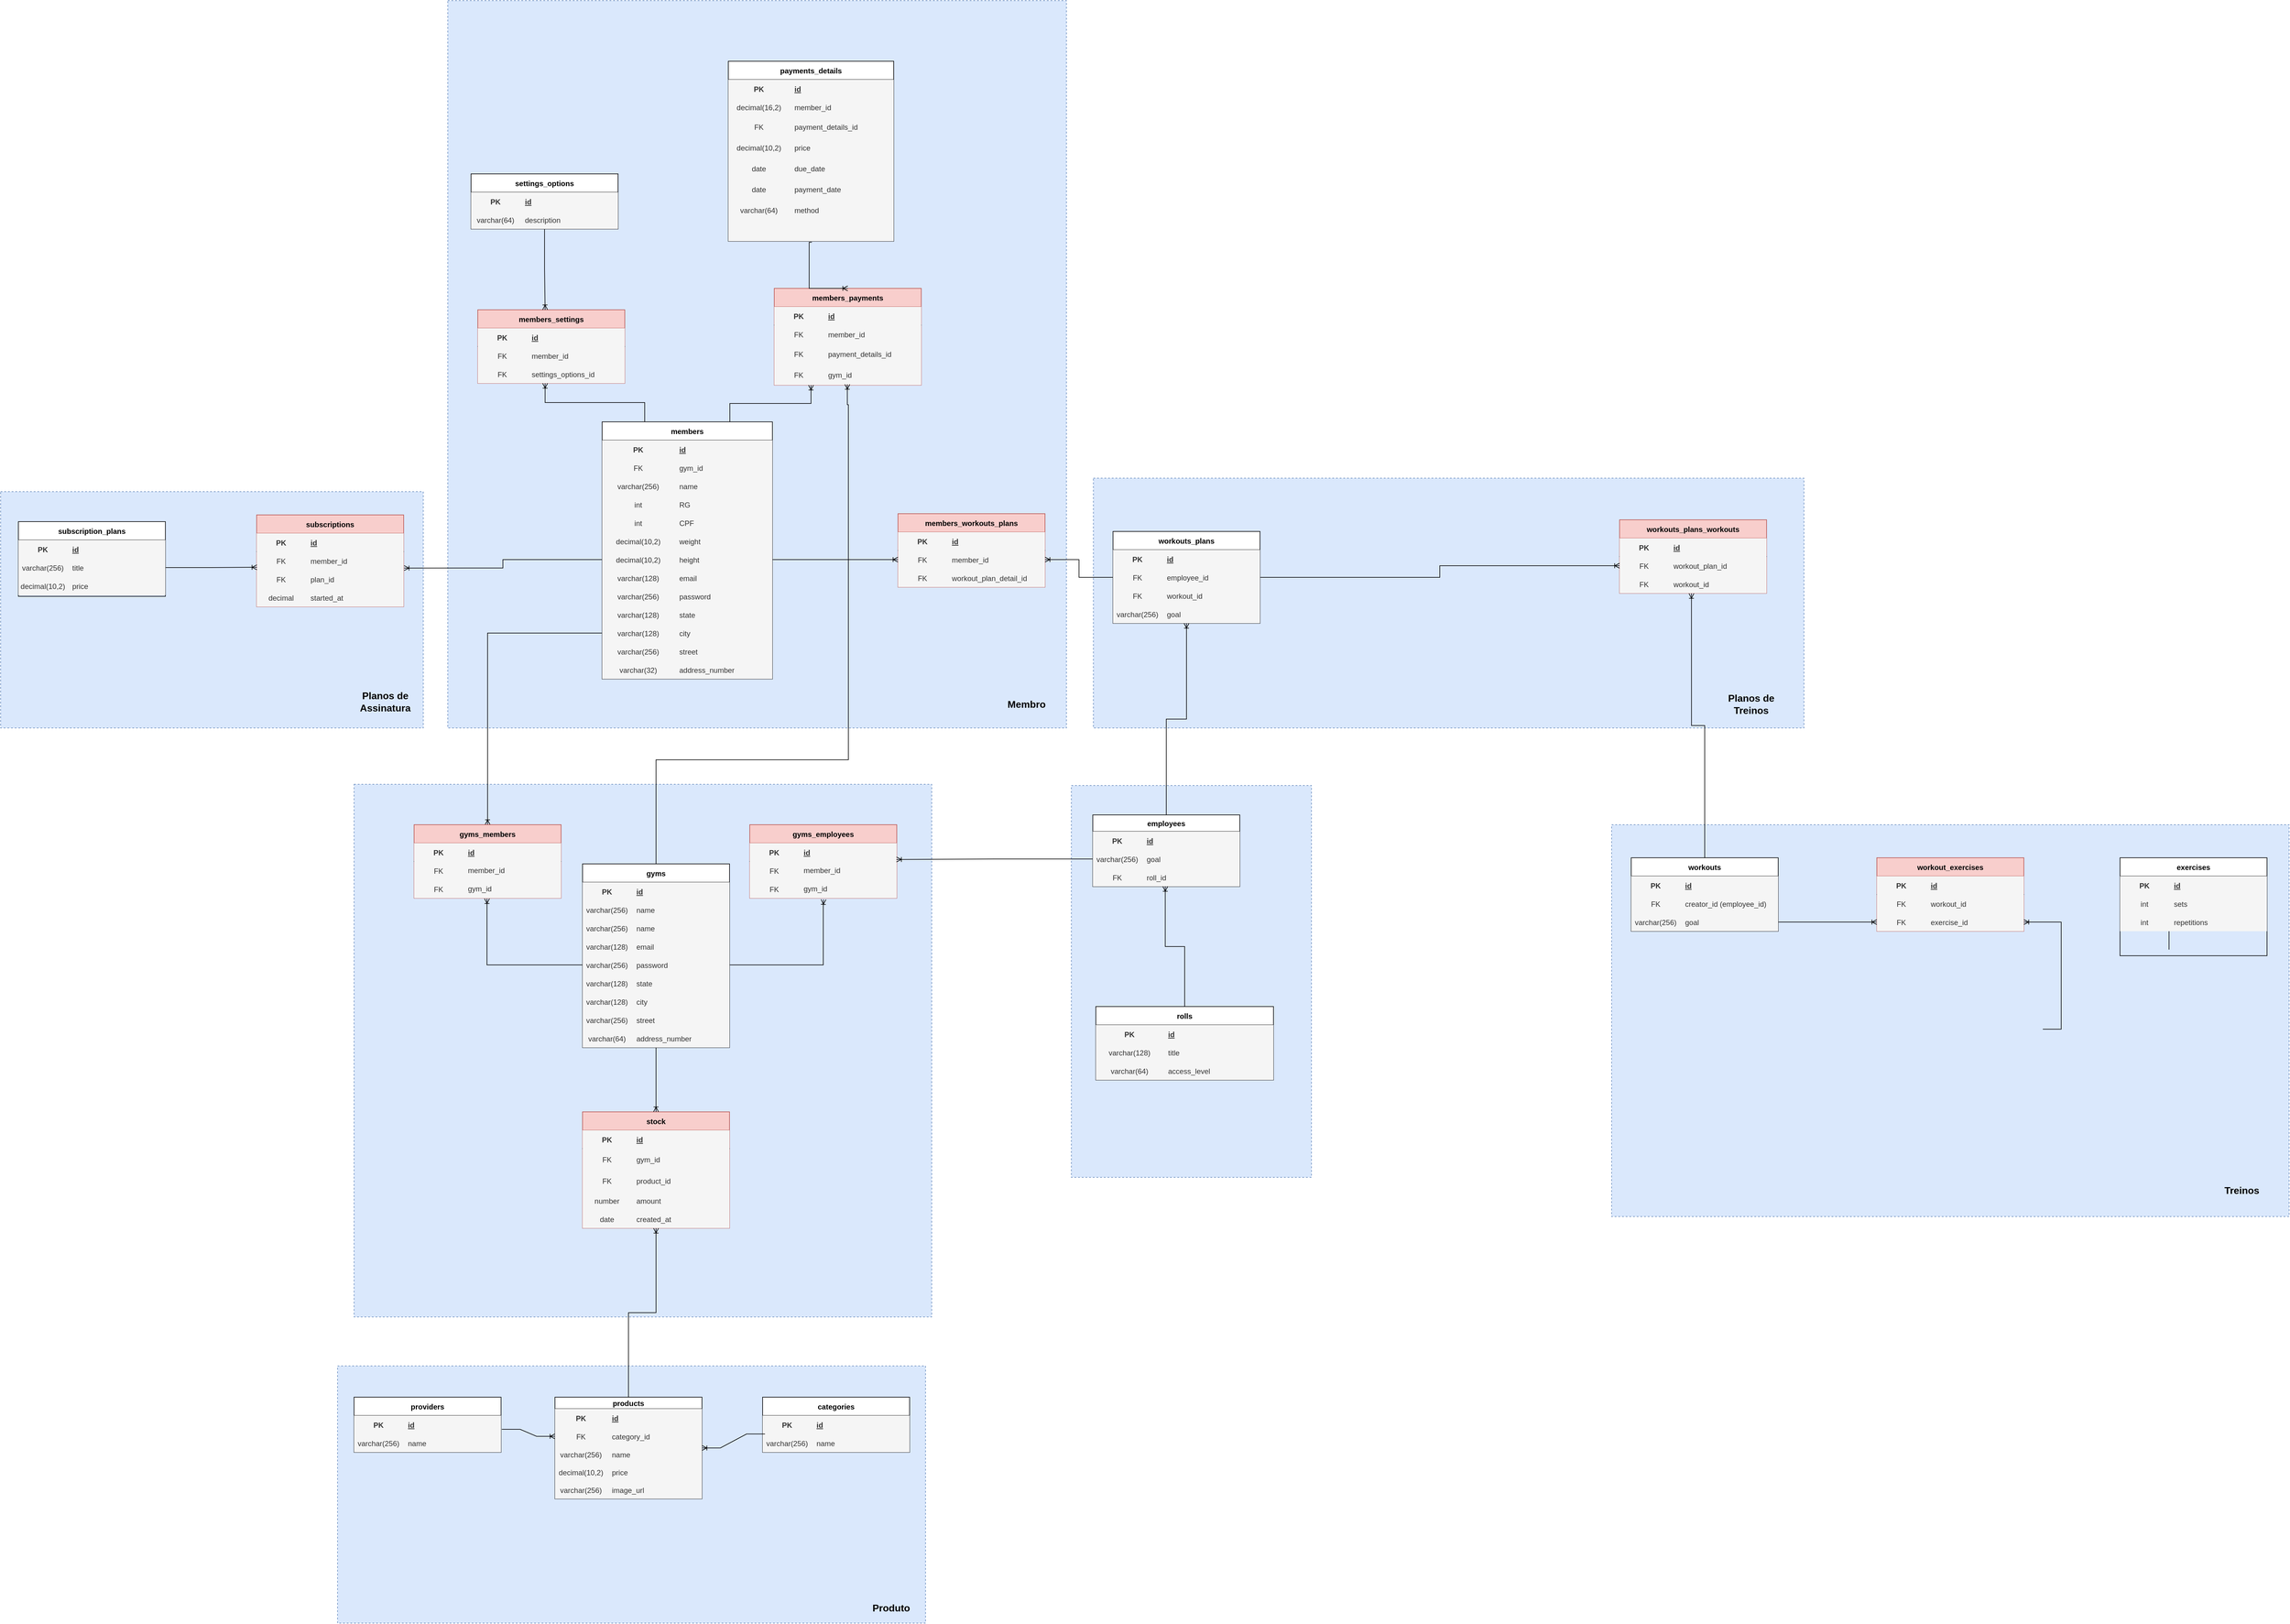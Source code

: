 <mxfile version="18.0.6" type="github">
  <diagram name="Page-1" id="e7e014a7-5840-1c2e-5031-d8a46d1fe8dd">
    <mxGraphModel dx="3911" dy="3926" grid="1" gridSize="10" guides="1" tooltips="1" connect="1" arrows="1" fold="1" page="1" pageScale="1" pageWidth="1169" pageHeight="826" background="none" math="0" shadow="0">
      <root>
        <mxCell id="0" />
        <mxCell id="1" parent="0" />
        <mxCell id="ot_BCaKHzkHSlwnmK5Li-112" value="" style="rounded=0;whiteSpace=wrap;html=1;dashed=1;fillColor=#dae8fc;strokeColor=#6c8ebf;" vertex="1" parent="1">
          <mxGeometry x="2458" y="152" width="392" height="640" as="geometry" />
        </mxCell>
        <mxCell id="wcBPrysFTeDaV5ZYO1Ei-82" value="" style="rounded=0;whiteSpace=wrap;html=1;dashed=1;fillColor=#dae8fc;strokeColor=#6c8ebf;" parent="1" vertex="1">
          <mxGeometry x="1440" y="-1130" width="1010" height="1188" as="geometry" />
        </mxCell>
        <mxCell id="wcBPrysFTeDaV5ZYO1Ei-81" value="" style="rounded=0;whiteSpace=wrap;html=1;dashed=1;fillColor=#dae8fc;strokeColor=#6c8ebf;" parent="1" vertex="1">
          <mxGeometry x="1287" y="150" width="943" height="870" as="geometry" />
        </mxCell>
        <mxCell id="wcBPrysFTeDaV5ZYO1Ei-75" value="" style="rounded=0;whiteSpace=wrap;html=1;dashed=1;fillColor=#dae8fc;strokeColor=#6c8ebf;" parent="1" vertex="1">
          <mxGeometry x="3340" y="216" width="1106" height="640" as="geometry" />
        </mxCell>
        <mxCell id="wcBPrysFTeDaV5ZYO1Ei-73" value="" style="rounded=0;whiteSpace=wrap;html=1;dashed=1;fillColor=#dae8fc;strokeColor=#6c8ebf;" parent="1" vertex="1">
          <mxGeometry x="2494" y="-350" width="1160" height="408" as="geometry" />
        </mxCell>
        <mxCell id="wcBPrysFTeDaV5ZYO1Ei-71" value="" style="rounded=0;whiteSpace=wrap;html=1;dashed=1;fillColor=#dae8fc;strokeColor=#6c8ebf;" parent="1" vertex="1">
          <mxGeometry x="710" y="-328" width="690" height="386" as="geometry" />
        </mxCell>
        <mxCell id="wcBPrysFTeDaV5ZYO1Ei-64" value="" style="rounded=0;whiteSpace=wrap;html=1;dashed=1;fillColor=#dae8fc;strokeColor=#6c8ebf;" parent="1" vertex="1">
          <mxGeometry x="1260" y="1100" width="960" height="420" as="geometry" />
        </mxCell>
        <mxCell id="cqDJRctu_U0ZVXSVVv-S-1" value="gyms" style="shape=table;startSize=30;container=1;collapsible=1;childLayout=tableLayout;fixedRows=1;rowLines=0;fontStyle=1;align=center;resizeLast=1;" parent="1" vertex="1">
          <mxGeometry x="1660" y="280" width="240" height="300" as="geometry" />
        </mxCell>
        <mxCell id="cqDJRctu_U0ZVXSVVv-S-2" value="" style="shape=tableRow;horizontal=0;startSize=0;swimlaneHead=0;swimlaneBody=0;fillColor=none;collapsible=0;dropTarget=0;points=[[0,0.5],[1,0.5]];portConstraint=eastwest;top=0;left=0;right=0;bottom=1;" parent="cqDJRctu_U0ZVXSVVv-S-1" vertex="1">
          <mxGeometry y="30" width="240" height="30" as="geometry" />
        </mxCell>
        <mxCell id="cqDJRctu_U0ZVXSVVv-S-3" value="PK" style="shape=partialRectangle;connectable=0;fillColor=#f5f5f5;top=0;left=0;bottom=0;right=0;fontStyle=1;overflow=hidden;fontColor=#333333;strokeColor=#666666;" parent="cqDJRctu_U0ZVXSVVv-S-2" vertex="1">
          <mxGeometry width="80" height="30" as="geometry">
            <mxRectangle width="80" height="30" as="alternateBounds" />
          </mxGeometry>
        </mxCell>
        <mxCell id="cqDJRctu_U0ZVXSVVv-S-4" value="id" style="shape=partialRectangle;connectable=0;fillColor=#f5f5f5;top=0;left=0;bottom=0;right=0;align=left;spacingLeft=6;fontStyle=5;overflow=hidden;fontColor=#333333;strokeColor=#666666;" parent="cqDJRctu_U0ZVXSVVv-S-2" vertex="1">
          <mxGeometry x="80" width="160" height="30" as="geometry">
            <mxRectangle width="160" height="30" as="alternateBounds" />
          </mxGeometry>
        </mxCell>
        <mxCell id="wcBPrysFTeDaV5ZYO1Ei-78" style="shape=tableRow;horizontal=0;startSize=0;swimlaneHead=0;swimlaneBody=0;fillColor=none;collapsible=0;dropTarget=0;points=[[0,0.5],[1,0.5]];portConstraint=eastwest;top=0;left=0;right=0;bottom=0;" parent="cqDJRctu_U0ZVXSVVv-S-1" vertex="1">
          <mxGeometry y="60" width="240" height="30" as="geometry" />
        </mxCell>
        <mxCell id="wcBPrysFTeDaV5ZYO1Ei-79" value="varchar(256)" style="shape=partialRectangle;connectable=0;fillColor=#f5f5f5;top=0;left=0;bottom=0;right=0;editable=1;overflow=hidden;fontColor=#333333;strokeColor=#666666;" parent="wcBPrysFTeDaV5ZYO1Ei-78" vertex="1">
          <mxGeometry width="80" height="30" as="geometry">
            <mxRectangle width="80" height="30" as="alternateBounds" />
          </mxGeometry>
        </mxCell>
        <mxCell id="wcBPrysFTeDaV5ZYO1Ei-80" value="name" style="shape=partialRectangle;connectable=0;fillColor=#f5f5f5;top=0;left=0;bottom=0;right=0;align=left;spacingLeft=6;overflow=hidden;fontColor=#333333;strokeColor=#666666;" parent="wcBPrysFTeDaV5ZYO1Ei-78" vertex="1">
          <mxGeometry x="80" width="160" height="30" as="geometry">
            <mxRectangle width="160" height="30" as="alternateBounds" />
          </mxGeometry>
        </mxCell>
        <mxCell id="nS6iPJSSFPPUDI0pfMjD-26" style="shape=tableRow;horizontal=0;startSize=0;swimlaneHead=0;swimlaneBody=0;fillColor=none;collapsible=0;dropTarget=0;points=[[0,0.5],[1,0.5]];portConstraint=eastwest;top=0;left=0;right=0;bottom=0;" parent="cqDJRctu_U0ZVXSVVv-S-1" vertex="1">
          <mxGeometry y="90" width="240" height="30" as="geometry" />
        </mxCell>
        <mxCell id="nS6iPJSSFPPUDI0pfMjD-27" value="varchar(256)" style="shape=partialRectangle;connectable=0;fillColor=#f5f5f5;top=0;left=0;bottom=0;right=0;editable=1;overflow=hidden;fontColor=#333333;strokeColor=#666666;" parent="nS6iPJSSFPPUDI0pfMjD-26" vertex="1">
          <mxGeometry width="80" height="30" as="geometry">
            <mxRectangle width="80" height="30" as="alternateBounds" />
          </mxGeometry>
        </mxCell>
        <mxCell id="nS6iPJSSFPPUDI0pfMjD-28" value="name" style="shape=partialRectangle;connectable=0;fillColor=#f5f5f5;top=0;left=0;bottom=0;right=0;align=left;spacingLeft=6;overflow=hidden;fontColor=#333333;strokeColor=#666666;" parent="nS6iPJSSFPPUDI0pfMjD-26" vertex="1">
          <mxGeometry x="80" width="160" height="30" as="geometry">
            <mxRectangle width="160" height="30" as="alternateBounds" />
          </mxGeometry>
        </mxCell>
        <mxCell id="cqDJRctu_U0ZVXSVVv-S-5" value="" style="shape=tableRow;horizontal=0;startSize=0;swimlaneHead=0;swimlaneBody=0;fillColor=none;collapsible=0;dropTarget=0;points=[[0,0.5],[1,0.5]];portConstraint=eastwest;top=0;left=0;right=0;bottom=0;" parent="cqDJRctu_U0ZVXSVVv-S-1" vertex="1">
          <mxGeometry y="120" width="240" height="30" as="geometry" />
        </mxCell>
        <mxCell id="cqDJRctu_U0ZVXSVVv-S-6" value="varchar(128)" style="shape=partialRectangle;connectable=0;fillColor=#f5f5f5;top=0;left=0;bottom=0;right=0;editable=1;overflow=hidden;fontColor=#333333;strokeColor=#666666;" parent="cqDJRctu_U0ZVXSVVv-S-5" vertex="1">
          <mxGeometry width="80" height="30" as="geometry">
            <mxRectangle width="80" height="30" as="alternateBounds" />
          </mxGeometry>
        </mxCell>
        <mxCell id="cqDJRctu_U0ZVXSVVv-S-7" value="email" style="shape=partialRectangle;connectable=0;fillColor=#f5f5f5;top=0;left=0;bottom=0;right=0;align=left;spacingLeft=6;overflow=hidden;fontColor=#333333;strokeColor=#666666;" parent="cqDJRctu_U0ZVXSVVv-S-5" vertex="1">
          <mxGeometry x="80" width="160" height="30" as="geometry">
            <mxRectangle width="160" height="30" as="alternateBounds" />
          </mxGeometry>
        </mxCell>
        <mxCell id="cqDJRctu_U0ZVXSVVv-S-8" value="" style="shape=tableRow;horizontal=0;startSize=0;swimlaneHead=0;swimlaneBody=0;fillColor=none;collapsible=0;dropTarget=0;points=[[0,0.5],[1,0.5]];portConstraint=eastwest;top=0;left=0;right=0;bottom=0;" parent="cqDJRctu_U0ZVXSVVv-S-1" vertex="1">
          <mxGeometry y="150" width="240" height="30" as="geometry" />
        </mxCell>
        <mxCell id="cqDJRctu_U0ZVXSVVv-S-9" value="varchar(256)" style="shape=partialRectangle;connectable=0;fillColor=#f5f5f5;top=0;left=0;bottom=0;right=0;editable=1;overflow=hidden;fontColor=#333333;strokeColor=#666666;" parent="cqDJRctu_U0ZVXSVVv-S-8" vertex="1">
          <mxGeometry width="80" height="30" as="geometry">
            <mxRectangle width="80" height="30" as="alternateBounds" />
          </mxGeometry>
        </mxCell>
        <mxCell id="cqDJRctu_U0ZVXSVVv-S-10" value="password" style="shape=partialRectangle;connectable=0;fillColor=#f5f5f5;top=0;left=0;bottom=0;right=0;align=left;spacingLeft=6;overflow=hidden;fontColor=#333333;strokeColor=#666666;" parent="cqDJRctu_U0ZVXSVVv-S-8" vertex="1">
          <mxGeometry x="80" width="160" height="30" as="geometry">
            <mxRectangle width="160" height="30" as="alternateBounds" />
          </mxGeometry>
        </mxCell>
        <mxCell id="cqDJRctu_U0ZVXSVVv-S-11" value="" style="shape=tableRow;horizontal=0;startSize=0;swimlaneHead=0;swimlaneBody=0;fillColor=none;collapsible=0;dropTarget=0;points=[[0,0.5],[1,0.5]];portConstraint=eastwest;top=0;left=0;right=0;bottom=0;" parent="cqDJRctu_U0ZVXSVVv-S-1" vertex="1">
          <mxGeometry y="180" width="240" height="30" as="geometry" />
        </mxCell>
        <mxCell id="cqDJRctu_U0ZVXSVVv-S-12" value="varchar(128)" style="shape=partialRectangle;connectable=0;fillColor=#f5f5f5;top=0;left=0;bottom=0;right=0;editable=1;overflow=hidden;fontColor=#333333;strokeColor=#666666;" parent="cqDJRctu_U0ZVXSVVv-S-11" vertex="1">
          <mxGeometry width="80" height="30" as="geometry">
            <mxRectangle width="80" height="30" as="alternateBounds" />
          </mxGeometry>
        </mxCell>
        <mxCell id="cqDJRctu_U0ZVXSVVv-S-13" value="state" style="shape=partialRectangle;connectable=0;fillColor=#f5f5f5;top=0;left=0;bottom=0;right=0;align=left;spacingLeft=6;overflow=hidden;fontColor=#333333;strokeColor=#666666;" parent="cqDJRctu_U0ZVXSVVv-S-11" vertex="1">
          <mxGeometry x="80" width="160" height="30" as="geometry">
            <mxRectangle width="160" height="30" as="alternateBounds" />
          </mxGeometry>
        </mxCell>
        <mxCell id="nS6iPJSSFPPUDI0pfMjD-11" style="shape=tableRow;horizontal=0;startSize=0;swimlaneHead=0;swimlaneBody=0;fillColor=none;collapsible=0;dropTarget=0;points=[[0,0.5],[1,0.5]];portConstraint=eastwest;top=0;left=0;right=0;bottom=0;" parent="cqDJRctu_U0ZVXSVVv-S-1" vertex="1">
          <mxGeometry y="210" width="240" height="30" as="geometry" />
        </mxCell>
        <mxCell id="nS6iPJSSFPPUDI0pfMjD-12" value="varchar(128)" style="shape=partialRectangle;connectable=0;fillColor=#f5f5f5;top=0;left=0;bottom=0;right=0;editable=1;overflow=hidden;fontColor=#333333;strokeColor=#666666;" parent="nS6iPJSSFPPUDI0pfMjD-11" vertex="1">
          <mxGeometry width="80" height="30" as="geometry">
            <mxRectangle width="80" height="30" as="alternateBounds" />
          </mxGeometry>
        </mxCell>
        <mxCell id="nS6iPJSSFPPUDI0pfMjD-13" value="city" style="shape=partialRectangle;connectable=0;fillColor=#f5f5f5;top=0;left=0;bottom=0;right=0;align=left;spacingLeft=6;overflow=hidden;fontColor=#333333;strokeColor=#666666;" parent="nS6iPJSSFPPUDI0pfMjD-11" vertex="1">
          <mxGeometry x="80" width="160" height="30" as="geometry">
            <mxRectangle width="160" height="30" as="alternateBounds" />
          </mxGeometry>
        </mxCell>
        <mxCell id="nS6iPJSSFPPUDI0pfMjD-14" style="shape=tableRow;horizontal=0;startSize=0;swimlaneHead=0;swimlaneBody=0;fillColor=none;collapsible=0;dropTarget=0;points=[[0,0.5],[1,0.5]];portConstraint=eastwest;top=0;left=0;right=0;bottom=0;" parent="cqDJRctu_U0ZVXSVVv-S-1" vertex="1">
          <mxGeometry y="240" width="240" height="30" as="geometry" />
        </mxCell>
        <mxCell id="nS6iPJSSFPPUDI0pfMjD-15" value="varchar(256)" style="shape=partialRectangle;connectable=0;fillColor=#f5f5f5;top=0;left=0;bottom=0;right=0;editable=1;overflow=hidden;fontColor=#333333;strokeColor=#666666;" parent="nS6iPJSSFPPUDI0pfMjD-14" vertex="1">
          <mxGeometry width="80" height="30" as="geometry">
            <mxRectangle width="80" height="30" as="alternateBounds" />
          </mxGeometry>
        </mxCell>
        <mxCell id="nS6iPJSSFPPUDI0pfMjD-16" value="street   " style="shape=partialRectangle;connectable=0;fillColor=#f5f5f5;top=0;left=0;bottom=0;right=0;align=left;spacingLeft=6;overflow=hidden;fontColor=#333333;strokeColor=#666666;" parent="nS6iPJSSFPPUDI0pfMjD-14" vertex="1">
          <mxGeometry x="80" width="160" height="30" as="geometry">
            <mxRectangle width="160" height="30" as="alternateBounds" />
          </mxGeometry>
        </mxCell>
        <mxCell id="nS6iPJSSFPPUDI0pfMjD-17" style="shape=tableRow;horizontal=0;startSize=0;swimlaneHead=0;swimlaneBody=0;fillColor=none;collapsible=0;dropTarget=0;points=[[0,0.5],[1,0.5]];portConstraint=eastwest;top=0;left=0;right=0;bottom=0;" parent="cqDJRctu_U0ZVXSVVv-S-1" vertex="1">
          <mxGeometry y="270" width="240" height="30" as="geometry" />
        </mxCell>
        <mxCell id="nS6iPJSSFPPUDI0pfMjD-18" value="varchar(64)" style="shape=partialRectangle;connectable=0;fillColor=#f5f5f5;top=0;left=0;bottom=0;right=0;editable=1;overflow=hidden;fontColor=#333333;strokeColor=#666666;" parent="nS6iPJSSFPPUDI0pfMjD-17" vertex="1">
          <mxGeometry width="80" height="30" as="geometry">
            <mxRectangle width="80" height="30" as="alternateBounds" />
          </mxGeometry>
        </mxCell>
        <mxCell id="nS6iPJSSFPPUDI0pfMjD-19" value="address_number" style="shape=partialRectangle;connectable=0;fillColor=#f5f5f5;top=0;left=0;bottom=0;right=0;align=left;spacingLeft=6;overflow=hidden;fontColor=#333333;strokeColor=#666666;" parent="nS6iPJSSFPPUDI0pfMjD-17" vertex="1">
          <mxGeometry x="80" width="160" height="30" as="geometry">
            <mxRectangle width="160" height="30" as="alternateBounds" />
          </mxGeometry>
        </mxCell>
        <mxCell id="nS6iPJSSFPPUDI0pfMjD-29" value="members" style="shape=table;startSize=30;container=1;collapsible=1;childLayout=tableLayout;fixedRows=1;rowLines=0;fontStyle=1;align=center;resizeLast=1;" parent="1" vertex="1">
          <mxGeometry x="1692" y="-442" width="278" height="420" as="geometry" />
        </mxCell>
        <mxCell id="nS6iPJSSFPPUDI0pfMjD-30" value="" style="shape=tableRow;horizontal=0;startSize=0;swimlaneHead=0;swimlaneBody=0;fillColor=none;collapsible=0;dropTarget=0;points=[[0,0.5],[1,0.5]];portConstraint=eastwest;top=0;left=0;right=0;bottom=1;" parent="nS6iPJSSFPPUDI0pfMjD-29" vertex="1">
          <mxGeometry y="30" width="278" height="30" as="geometry" />
        </mxCell>
        <mxCell id="nS6iPJSSFPPUDI0pfMjD-31" value="PK" style="shape=partialRectangle;connectable=0;top=0;left=0;bottom=0;right=0;fontStyle=1;overflow=hidden;fillColor=#f5f5f5;fontColor=#333333;strokeColor=#666666;" parent="nS6iPJSSFPPUDI0pfMjD-30" vertex="1">
          <mxGeometry width="118" height="30" as="geometry">
            <mxRectangle width="118" height="30" as="alternateBounds" />
          </mxGeometry>
        </mxCell>
        <mxCell id="nS6iPJSSFPPUDI0pfMjD-32" value="id" style="shape=partialRectangle;connectable=0;top=0;left=0;bottom=0;right=0;align=left;spacingLeft=6;fontStyle=5;overflow=hidden;fillColor=#f5f5f5;fontColor=#333333;strokeColor=#666666;" parent="nS6iPJSSFPPUDI0pfMjD-30" vertex="1">
          <mxGeometry x="118" width="160" height="30" as="geometry">
            <mxRectangle width="160" height="30" as="alternateBounds" />
          </mxGeometry>
        </mxCell>
        <mxCell id="CnmkukpoRnF5Mc1D4gRC-27" style="shape=tableRow;horizontal=0;startSize=0;swimlaneHead=0;swimlaneBody=0;fillColor=none;collapsible=0;dropTarget=0;points=[[0,0.5],[1,0.5]];portConstraint=eastwest;top=0;left=0;right=0;bottom=0;" parent="nS6iPJSSFPPUDI0pfMjD-29" vertex="1">
          <mxGeometry y="60" width="278" height="30" as="geometry" />
        </mxCell>
        <mxCell id="CnmkukpoRnF5Mc1D4gRC-28" value="FK" style="shape=partialRectangle;connectable=0;top=0;left=0;bottom=0;right=0;editable=1;overflow=hidden;fillColor=#f5f5f5;fontColor=#333333;strokeColor=#666666;" parent="CnmkukpoRnF5Mc1D4gRC-27" vertex="1">
          <mxGeometry width="118" height="30" as="geometry">
            <mxRectangle width="118" height="30" as="alternateBounds" />
          </mxGeometry>
        </mxCell>
        <mxCell id="CnmkukpoRnF5Mc1D4gRC-29" value="gym_id" style="shape=partialRectangle;connectable=0;top=0;left=0;bottom=0;right=0;align=left;spacingLeft=6;overflow=hidden;fillColor=#f5f5f5;fontColor=#333333;strokeColor=#666666;" parent="CnmkukpoRnF5Mc1D4gRC-27" vertex="1">
          <mxGeometry x="118" width="160" height="30" as="geometry">
            <mxRectangle width="160" height="30" as="alternateBounds" />
          </mxGeometry>
        </mxCell>
        <mxCell id="nS6iPJSSFPPUDI0pfMjD-33" style="shape=tableRow;horizontal=0;startSize=0;swimlaneHead=0;swimlaneBody=0;fillColor=none;collapsible=0;dropTarget=0;points=[[0,0.5],[1,0.5]];portConstraint=eastwest;top=0;left=0;right=0;bottom=0;" parent="nS6iPJSSFPPUDI0pfMjD-29" vertex="1">
          <mxGeometry y="90" width="278" height="30" as="geometry" />
        </mxCell>
        <mxCell id="nS6iPJSSFPPUDI0pfMjD-34" value="varchar(256)" style="shape=partialRectangle;connectable=0;top=0;left=0;bottom=0;right=0;editable=1;overflow=hidden;fillColor=#f5f5f5;fontColor=#333333;strokeColor=#666666;" parent="nS6iPJSSFPPUDI0pfMjD-33" vertex="1">
          <mxGeometry width="118" height="30" as="geometry">
            <mxRectangle width="118" height="30" as="alternateBounds" />
          </mxGeometry>
        </mxCell>
        <mxCell id="nS6iPJSSFPPUDI0pfMjD-35" value="name" style="shape=partialRectangle;connectable=0;top=0;left=0;bottom=0;right=0;align=left;spacingLeft=6;overflow=hidden;fillColor=#f5f5f5;fontColor=#333333;strokeColor=#666666;" parent="nS6iPJSSFPPUDI0pfMjD-33" vertex="1">
          <mxGeometry x="118" width="160" height="30" as="geometry">
            <mxRectangle width="160" height="30" as="alternateBounds" />
          </mxGeometry>
        </mxCell>
        <mxCell id="9rMzkn_qYGO-F2BWBrdG-1" style="shape=tableRow;horizontal=0;startSize=0;swimlaneHead=0;swimlaneBody=0;fillColor=none;collapsible=0;dropTarget=0;points=[[0,0.5],[1,0.5]];portConstraint=eastwest;top=0;left=0;right=0;bottom=0;" parent="nS6iPJSSFPPUDI0pfMjD-29" vertex="1">
          <mxGeometry y="120" width="278" height="30" as="geometry" />
        </mxCell>
        <mxCell id="9rMzkn_qYGO-F2BWBrdG-2" value="int" style="shape=partialRectangle;connectable=0;top=0;left=0;bottom=0;right=0;editable=1;overflow=hidden;fillColor=#f5f5f5;fontColor=#333333;strokeColor=#666666;" parent="9rMzkn_qYGO-F2BWBrdG-1" vertex="1">
          <mxGeometry width="118" height="30" as="geometry">
            <mxRectangle width="118" height="30" as="alternateBounds" />
          </mxGeometry>
        </mxCell>
        <mxCell id="9rMzkn_qYGO-F2BWBrdG-3" value="RG" style="shape=partialRectangle;connectable=0;top=0;left=0;bottom=0;right=0;align=left;spacingLeft=6;overflow=hidden;fillColor=#f5f5f5;fontColor=#333333;strokeColor=#666666;" parent="9rMzkn_qYGO-F2BWBrdG-1" vertex="1">
          <mxGeometry x="118" width="160" height="30" as="geometry">
            <mxRectangle width="160" height="30" as="alternateBounds" />
          </mxGeometry>
        </mxCell>
        <mxCell id="9rMzkn_qYGO-F2BWBrdG-4" style="shape=tableRow;horizontal=0;startSize=0;swimlaneHead=0;swimlaneBody=0;fillColor=none;collapsible=0;dropTarget=0;points=[[0,0.5],[1,0.5]];portConstraint=eastwest;top=0;left=0;right=0;bottom=0;" parent="nS6iPJSSFPPUDI0pfMjD-29" vertex="1">
          <mxGeometry y="150" width="278" height="30" as="geometry" />
        </mxCell>
        <mxCell id="9rMzkn_qYGO-F2BWBrdG-5" value="int" style="shape=partialRectangle;connectable=0;top=0;left=0;bottom=0;right=0;editable=1;overflow=hidden;fillColor=#f5f5f5;fontColor=#333333;strokeColor=#666666;" parent="9rMzkn_qYGO-F2BWBrdG-4" vertex="1">
          <mxGeometry width="118" height="30" as="geometry">
            <mxRectangle width="118" height="30" as="alternateBounds" />
          </mxGeometry>
        </mxCell>
        <mxCell id="9rMzkn_qYGO-F2BWBrdG-6" value="CPF" style="shape=partialRectangle;connectable=0;top=0;left=0;bottom=0;right=0;align=left;spacingLeft=6;overflow=hidden;fillColor=#f5f5f5;fontColor=#333333;strokeColor=#666666;" parent="9rMzkn_qYGO-F2BWBrdG-4" vertex="1">
          <mxGeometry x="118" width="160" height="30" as="geometry">
            <mxRectangle width="160" height="30" as="alternateBounds" />
          </mxGeometry>
        </mxCell>
        <mxCell id="9rMzkn_qYGO-F2BWBrdG-7" style="shape=tableRow;horizontal=0;startSize=0;swimlaneHead=0;swimlaneBody=0;fillColor=none;collapsible=0;dropTarget=0;points=[[0,0.5],[1,0.5]];portConstraint=eastwest;top=0;left=0;right=0;bottom=0;" parent="nS6iPJSSFPPUDI0pfMjD-29" vertex="1">
          <mxGeometry y="180" width="278" height="30" as="geometry" />
        </mxCell>
        <mxCell id="9rMzkn_qYGO-F2BWBrdG-8" value="decimal(10,2)" style="shape=partialRectangle;connectable=0;top=0;left=0;bottom=0;right=0;editable=1;overflow=hidden;fillColor=#f5f5f5;fontColor=#333333;strokeColor=#666666;" parent="9rMzkn_qYGO-F2BWBrdG-7" vertex="1">
          <mxGeometry width="118" height="30" as="geometry">
            <mxRectangle width="118" height="30" as="alternateBounds" />
          </mxGeometry>
        </mxCell>
        <mxCell id="9rMzkn_qYGO-F2BWBrdG-9" value="weight" style="shape=partialRectangle;connectable=0;top=0;left=0;bottom=0;right=0;align=left;spacingLeft=6;overflow=hidden;fillColor=#f5f5f5;fontColor=#333333;strokeColor=#666666;" parent="9rMzkn_qYGO-F2BWBrdG-7" vertex="1">
          <mxGeometry x="118" width="160" height="30" as="geometry">
            <mxRectangle width="160" height="30" as="alternateBounds" />
          </mxGeometry>
        </mxCell>
        <mxCell id="9rMzkn_qYGO-F2BWBrdG-10" style="shape=tableRow;horizontal=0;startSize=0;swimlaneHead=0;swimlaneBody=0;fillColor=none;collapsible=0;dropTarget=0;points=[[0,0.5],[1,0.5]];portConstraint=eastwest;top=0;left=0;right=0;bottom=0;" parent="nS6iPJSSFPPUDI0pfMjD-29" vertex="1">
          <mxGeometry y="210" width="278" height="30" as="geometry" />
        </mxCell>
        <mxCell id="9rMzkn_qYGO-F2BWBrdG-11" value="decimal(10,2)" style="shape=partialRectangle;connectable=0;top=0;left=0;bottom=0;right=0;editable=1;overflow=hidden;fillColor=#f5f5f5;fontColor=#333333;strokeColor=#666666;" parent="9rMzkn_qYGO-F2BWBrdG-10" vertex="1">
          <mxGeometry width="118" height="30" as="geometry">
            <mxRectangle width="118" height="30" as="alternateBounds" />
          </mxGeometry>
        </mxCell>
        <mxCell id="9rMzkn_qYGO-F2BWBrdG-12" value="height" style="shape=partialRectangle;connectable=0;top=0;left=0;bottom=0;right=0;align=left;spacingLeft=6;overflow=hidden;fillColor=#f5f5f5;fontColor=#333333;strokeColor=#666666;" parent="9rMzkn_qYGO-F2BWBrdG-10" vertex="1">
          <mxGeometry x="118" width="160" height="30" as="geometry">
            <mxRectangle width="160" height="30" as="alternateBounds" />
          </mxGeometry>
        </mxCell>
        <mxCell id="nS6iPJSSFPPUDI0pfMjD-36" value="" style="shape=tableRow;horizontal=0;startSize=0;swimlaneHead=0;swimlaneBody=0;fillColor=none;collapsible=0;dropTarget=0;points=[[0,0.5],[1,0.5]];portConstraint=eastwest;top=0;left=0;right=0;bottom=0;" parent="nS6iPJSSFPPUDI0pfMjD-29" vertex="1">
          <mxGeometry y="240" width="278" height="30" as="geometry" />
        </mxCell>
        <mxCell id="nS6iPJSSFPPUDI0pfMjD-37" value="varchar(128)" style="shape=partialRectangle;connectable=0;top=0;left=0;bottom=0;right=0;editable=1;overflow=hidden;fillColor=#f5f5f5;fontColor=#333333;strokeColor=#666666;" parent="nS6iPJSSFPPUDI0pfMjD-36" vertex="1">
          <mxGeometry width="118" height="30" as="geometry">
            <mxRectangle width="118" height="30" as="alternateBounds" />
          </mxGeometry>
        </mxCell>
        <mxCell id="nS6iPJSSFPPUDI0pfMjD-38" value="email" style="shape=partialRectangle;connectable=0;top=0;left=0;bottom=0;right=0;align=left;spacingLeft=6;overflow=hidden;fillColor=#f5f5f5;fontColor=#333333;strokeColor=#666666;" parent="nS6iPJSSFPPUDI0pfMjD-36" vertex="1">
          <mxGeometry x="118" width="160" height="30" as="geometry">
            <mxRectangle width="160" height="30" as="alternateBounds" />
          </mxGeometry>
        </mxCell>
        <mxCell id="nS6iPJSSFPPUDI0pfMjD-39" value="" style="shape=tableRow;horizontal=0;startSize=0;swimlaneHead=0;swimlaneBody=0;fillColor=none;collapsible=0;dropTarget=0;points=[[0,0.5],[1,0.5]];portConstraint=eastwest;top=0;left=0;right=0;bottom=0;" parent="nS6iPJSSFPPUDI0pfMjD-29" vertex="1">
          <mxGeometry y="270" width="278" height="30" as="geometry" />
        </mxCell>
        <mxCell id="nS6iPJSSFPPUDI0pfMjD-40" value="varchar(256)" style="shape=partialRectangle;connectable=0;top=0;left=0;bottom=0;right=0;editable=1;overflow=hidden;fillColor=#f5f5f5;fontColor=#333333;strokeColor=#666666;" parent="nS6iPJSSFPPUDI0pfMjD-39" vertex="1">
          <mxGeometry width="118" height="30" as="geometry">
            <mxRectangle width="118" height="30" as="alternateBounds" />
          </mxGeometry>
        </mxCell>
        <mxCell id="nS6iPJSSFPPUDI0pfMjD-41" value="password" style="shape=partialRectangle;connectable=0;top=0;left=0;bottom=0;right=0;align=left;spacingLeft=6;overflow=hidden;fillColor=#f5f5f5;fontColor=#333333;strokeColor=#666666;" parent="nS6iPJSSFPPUDI0pfMjD-39" vertex="1">
          <mxGeometry x="118" width="160" height="30" as="geometry">
            <mxRectangle width="160" height="30" as="alternateBounds" />
          </mxGeometry>
        </mxCell>
        <mxCell id="nS6iPJSSFPPUDI0pfMjD-42" value="" style="shape=tableRow;horizontal=0;startSize=0;swimlaneHead=0;swimlaneBody=0;fillColor=none;collapsible=0;dropTarget=0;points=[[0,0.5],[1,0.5]];portConstraint=eastwest;top=0;left=0;right=0;bottom=0;" parent="nS6iPJSSFPPUDI0pfMjD-29" vertex="1">
          <mxGeometry y="300" width="278" height="30" as="geometry" />
        </mxCell>
        <mxCell id="nS6iPJSSFPPUDI0pfMjD-43" value="varchar(128)" style="shape=partialRectangle;connectable=0;top=0;left=0;bottom=0;right=0;editable=1;overflow=hidden;fillColor=#f5f5f5;fontColor=#333333;strokeColor=#666666;" parent="nS6iPJSSFPPUDI0pfMjD-42" vertex="1">
          <mxGeometry width="118" height="30" as="geometry">
            <mxRectangle width="118" height="30" as="alternateBounds" />
          </mxGeometry>
        </mxCell>
        <mxCell id="nS6iPJSSFPPUDI0pfMjD-44" value="state" style="shape=partialRectangle;connectable=0;top=0;left=0;bottom=0;right=0;align=left;spacingLeft=6;overflow=hidden;fillColor=#f5f5f5;fontColor=#333333;strokeColor=#666666;" parent="nS6iPJSSFPPUDI0pfMjD-42" vertex="1">
          <mxGeometry x="118" width="160" height="30" as="geometry">
            <mxRectangle width="160" height="30" as="alternateBounds" />
          </mxGeometry>
        </mxCell>
        <mxCell id="nS6iPJSSFPPUDI0pfMjD-45" style="shape=tableRow;horizontal=0;startSize=0;swimlaneHead=0;swimlaneBody=0;fillColor=none;collapsible=0;dropTarget=0;points=[[0,0.5],[1,0.5]];portConstraint=eastwest;top=0;left=0;right=0;bottom=0;" parent="nS6iPJSSFPPUDI0pfMjD-29" vertex="1">
          <mxGeometry y="330" width="278" height="30" as="geometry" />
        </mxCell>
        <mxCell id="nS6iPJSSFPPUDI0pfMjD-46" value="varchar(128)" style="shape=partialRectangle;connectable=0;top=0;left=0;bottom=0;right=0;editable=1;overflow=hidden;fillColor=#f5f5f5;fontColor=#333333;strokeColor=#666666;" parent="nS6iPJSSFPPUDI0pfMjD-45" vertex="1">
          <mxGeometry width="118" height="30" as="geometry">
            <mxRectangle width="118" height="30" as="alternateBounds" />
          </mxGeometry>
        </mxCell>
        <mxCell id="nS6iPJSSFPPUDI0pfMjD-47" value="city" style="shape=partialRectangle;connectable=0;top=0;left=0;bottom=0;right=0;align=left;spacingLeft=6;overflow=hidden;fillColor=#f5f5f5;fontColor=#333333;strokeColor=#666666;" parent="nS6iPJSSFPPUDI0pfMjD-45" vertex="1">
          <mxGeometry x="118" width="160" height="30" as="geometry">
            <mxRectangle width="160" height="30" as="alternateBounds" />
          </mxGeometry>
        </mxCell>
        <mxCell id="nS6iPJSSFPPUDI0pfMjD-48" style="shape=tableRow;horizontal=0;startSize=0;swimlaneHead=0;swimlaneBody=0;fillColor=none;collapsible=0;dropTarget=0;points=[[0,0.5],[1,0.5]];portConstraint=eastwest;top=0;left=0;right=0;bottom=0;" parent="nS6iPJSSFPPUDI0pfMjD-29" vertex="1">
          <mxGeometry y="360" width="278" height="30" as="geometry" />
        </mxCell>
        <mxCell id="nS6iPJSSFPPUDI0pfMjD-49" value="varchar(256)" style="shape=partialRectangle;connectable=0;top=0;left=0;bottom=0;right=0;editable=1;overflow=hidden;fillColor=#f5f5f5;fontColor=#333333;strokeColor=#666666;" parent="nS6iPJSSFPPUDI0pfMjD-48" vertex="1">
          <mxGeometry width="118" height="30" as="geometry">
            <mxRectangle width="118" height="30" as="alternateBounds" />
          </mxGeometry>
        </mxCell>
        <mxCell id="nS6iPJSSFPPUDI0pfMjD-50" value="street   " style="shape=partialRectangle;connectable=0;top=0;left=0;bottom=0;right=0;align=left;spacingLeft=6;overflow=hidden;fillColor=#f5f5f5;fontColor=#333333;strokeColor=#666666;" parent="nS6iPJSSFPPUDI0pfMjD-48" vertex="1">
          <mxGeometry x="118" width="160" height="30" as="geometry">
            <mxRectangle width="160" height="30" as="alternateBounds" />
          </mxGeometry>
        </mxCell>
        <mxCell id="nS6iPJSSFPPUDI0pfMjD-51" style="shape=tableRow;horizontal=0;startSize=0;swimlaneHead=0;swimlaneBody=0;fillColor=none;collapsible=0;dropTarget=0;points=[[0,0.5],[1,0.5]];portConstraint=eastwest;top=0;left=0;right=0;bottom=0;" parent="nS6iPJSSFPPUDI0pfMjD-29" vertex="1">
          <mxGeometry y="390" width="278" height="30" as="geometry" />
        </mxCell>
        <mxCell id="nS6iPJSSFPPUDI0pfMjD-52" value="varchar(32)" style="shape=partialRectangle;connectable=0;top=0;left=0;bottom=0;right=0;editable=1;overflow=hidden;fillColor=#f5f5f5;fontColor=#333333;strokeColor=#666666;" parent="nS6iPJSSFPPUDI0pfMjD-51" vertex="1">
          <mxGeometry width="118" height="30" as="geometry">
            <mxRectangle width="118" height="30" as="alternateBounds" />
          </mxGeometry>
        </mxCell>
        <mxCell id="nS6iPJSSFPPUDI0pfMjD-53" value="address_number" style="shape=partialRectangle;connectable=0;top=0;left=0;bottom=0;right=0;align=left;spacingLeft=6;overflow=hidden;fillColor=#f5f5f5;fontColor=#333333;strokeColor=#666666;" parent="nS6iPJSSFPPUDI0pfMjD-51" vertex="1">
          <mxGeometry x="118" width="160" height="30" as="geometry">
            <mxRectangle width="160" height="30" as="alternateBounds" />
          </mxGeometry>
        </mxCell>
        <mxCell id="nS6iPJSSFPPUDI0pfMjD-60" value="workouts_plans" style="shape=table;startSize=30;container=1;collapsible=1;childLayout=tableLayout;fixedRows=1;rowLines=0;fontStyle=1;align=center;resizeLast=1;" parent="1" vertex="1">
          <mxGeometry x="2526" y="-263" width="240" height="150" as="geometry" />
        </mxCell>
        <mxCell id="CnmkukpoRnF5Mc1D4gRC-1" value="" style="shape=tableRow;horizontal=0;startSize=0;swimlaneHead=0;swimlaneBody=0;fillColor=none;collapsible=0;dropTarget=0;points=[[0,0.5],[1,0.5]];portConstraint=eastwest;top=0;left=0;right=0;bottom=1;" parent="nS6iPJSSFPPUDI0pfMjD-60" vertex="1">
          <mxGeometry y="30" width="240" height="30" as="geometry" />
        </mxCell>
        <mxCell id="CnmkukpoRnF5Mc1D4gRC-2" value="PK" style="shape=partialRectangle;connectable=0;fillColor=#f5f5f5;top=0;left=0;bottom=0;right=0;fontStyle=1;overflow=hidden;fontColor=#333333;strokeColor=#666666;" parent="CnmkukpoRnF5Mc1D4gRC-1" vertex="1">
          <mxGeometry width="80" height="30" as="geometry">
            <mxRectangle width="80" height="30" as="alternateBounds" />
          </mxGeometry>
        </mxCell>
        <mxCell id="CnmkukpoRnF5Mc1D4gRC-3" value="id" style="shape=partialRectangle;connectable=0;fillColor=#f5f5f5;top=0;left=0;bottom=0;right=0;align=left;spacingLeft=6;fontStyle=5;overflow=hidden;fontColor=#333333;strokeColor=#666666;" parent="CnmkukpoRnF5Mc1D4gRC-1" vertex="1">
          <mxGeometry x="80" width="160" height="30" as="geometry">
            <mxRectangle width="160" height="30" as="alternateBounds" />
          </mxGeometry>
        </mxCell>
        <mxCell id="nS6iPJSSFPPUDI0pfMjD-97" style="shape=tableRow;horizontal=0;startSize=0;swimlaneHead=0;swimlaneBody=0;fillColor=none;collapsible=0;dropTarget=0;points=[[0,0.5],[1,0.5]];portConstraint=eastwest;top=0;left=0;right=0;bottom=0;" parent="nS6iPJSSFPPUDI0pfMjD-60" vertex="1">
          <mxGeometry y="60" width="240" height="30" as="geometry" />
        </mxCell>
        <mxCell id="nS6iPJSSFPPUDI0pfMjD-98" value="FK" style="shape=partialRectangle;connectable=0;fillColor=#f5f5f5;top=0;left=0;bottom=0;right=0;editable=1;overflow=hidden;fontColor=#333333;strokeColor=#666666;" parent="nS6iPJSSFPPUDI0pfMjD-97" vertex="1">
          <mxGeometry width="80" height="30" as="geometry">
            <mxRectangle width="80" height="30" as="alternateBounds" />
          </mxGeometry>
        </mxCell>
        <mxCell id="nS6iPJSSFPPUDI0pfMjD-99" value="employee_id" style="shape=partialRectangle;connectable=0;fillColor=#f5f5f5;top=0;left=0;bottom=0;right=0;align=left;spacingLeft=6;overflow=hidden;fontColor=#333333;strokeColor=#666666;" parent="nS6iPJSSFPPUDI0pfMjD-97" vertex="1">
          <mxGeometry x="80" width="160" height="30" as="geometry">
            <mxRectangle width="160" height="30" as="alternateBounds" />
          </mxGeometry>
        </mxCell>
        <mxCell id="CnmkukpoRnF5Mc1D4gRC-30" style="shape=tableRow;horizontal=0;startSize=0;swimlaneHead=0;swimlaneBody=0;fillColor=none;collapsible=0;dropTarget=0;points=[[0,0.5],[1,0.5]];portConstraint=eastwest;top=0;left=0;right=0;bottom=0;" parent="nS6iPJSSFPPUDI0pfMjD-60" vertex="1">
          <mxGeometry y="90" width="240" height="30" as="geometry" />
        </mxCell>
        <mxCell id="CnmkukpoRnF5Mc1D4gRC-31" value="FK" style="shape=partialRectangle;connectable=0;fillColor=#f5f5f5;top=0;left=0;bottom=0;right=0;editable=1;overflow=hidden;fontColor=#333333;strokeColor=#666666;" parent="CnmkukpoRnF5Mc1D4gRC-30" vertex="1">
          <mxGeometry width="80" height="30" as="geometry">
            <mxRectangle width="80" height="30" as="alternateBounds" />
          </mxGeometry>
        </mxCell>
        <mxCell id="CnmkukpoRnF5Mc1D4gRC-32" value="workout_id" style="shape=partialRectangle;connectable=0;fillColor=#f5f5f5;top=0;left=0;bottom=0;right=0;align=left;spacingLeft=6;overflow=hidden;fontColor=#333333;strokeColor=#666666;" parent="CnmkukpoRnF5Mc1D4gRC-30" vertex="1">
          <mxGeometry x="80" width="160" height="30" as="geometry">
            <mxRectangle width="160" height="30" as="alternateBounds" />
          </mxGeometry>
        </mxCell>
        <mxCell id="nS6iPJSSFPPUDI0pfMjD-64" style="shape=tableRow;horizontal=0;startSize=0;swimlaneHead=0;swimlaneBody=0;fillColor=none;collapsible=0;dropTarget=0;points=[[0,0.5],[1,0.5]];portConstraint=eastwest;top=0;left=0;right=0;bottom=0;" parent="nS6iPJSSFPPUDI0pfMjD-60" vertex="1">
          <mxGeometry y="120" width="240" height="30" as="geometry" />
        </mxCell>
        <mxCell id="nS6iPJSSFPPUDI0pfMjD-65" value="varchar(256)" style="shape=partialRectangle;connectable=0;fillColor=#f5f5f5;top=0;left=0;bottom=0;right=0;editable=1;overflow=hidden;fontColor=#333333;strokeColor=#666666;" parent="nS6iPJSSFPPUDI0pfMjD-64" vertex="1">
          <mxGeometry width="80" height="30" as="geometry">
            <mxRectangle width="80" height="30" as="alternateBounds" />
          </mxGeometry>
        </mxCell>
        <mxCell id="nS6iPJSSFPPUDI0pfMjD-66" value="goal" style="shape=partialRectangle;connectable=0;fillColor=#f5f5f5;top=0;left=0;bottom=0;right=0;align=left;spacingLeft=6;overflow=hidden;fontColor=#333333;strokeColor=#666666;" parent="nS6iPJSSFPPUDI0pfMjD-64" vertex="1">
          <mxGeometry x="80" width="160" height="30" as="geometry">
            <mxRectangle width="160" height="30" as="alternateBounds" />
          </mxGeometry>
        </mxCell>
        <mxCell id="DIrFXB5llvS2kj0vWRAP-5" value="employees" style="shape=table;startSize=27;container=1;collapsible=1;childLayout=tableLayout;fixedRows=1;rowLines=0;fontStyle=1;align=center;resizeLast=1;" parent="1" vertex="1">
          <mxGeometry x="2493" y="200" width="240" height="117" as="geometry" />
        </mxCell>
        <mxCell id="DIrFXB5llvS2kj0vWRAP-6" value="" style="shape=tableRow;horizontal=0;startSize=0;swimlaneHead=0;swimlaneBody=0;fillColor=none;collapsible=0;dropTarget=0;points=[[0,0.5],[1,0.5]];portConstraint=eastwest;top=0;left=0;right=0;bottom=1;" parent="DIrFXB5llvS2kj0vWRAP-5" vertex="1">
          <mxGeometry y="27" width="240" height="30" as="geometry" />
        </mxCell>
        <mxCell id="DIrFXB5llvS2kj0vWRAP-7" value="PK" style="shape=partialRectangle;connectable=0;fillColor=#f5f5f5;top=0;left=0;bottom=0;right=0;fontStyle=1;overflow=hidden;fontColor=#333333;strokeColor=#666666;" parent="DIrFXB5llvS2kj0vWRAP-6" vertex="1">
          <mxGeometry width="80" height="30" as="geometry">
            <mxRectangle width="80" height="30" as="alternateBounds" />
          </mxGeometry>
        </mxCell>
        <mxCell id="DIrFXB5llvS2kj0vWRAP-8" value="id" style="shape=partialRectangle;connectable=0;fillColor=#f5f5f5;top=0;left=0;bottom=0;right=0;align=left;spacingLeft=6;fontStyle=5;overflow=hidden;fontColor=#333333;strokeColor=#666666;" parent="DIrFXB5llvS2kj0vWRAP-6" vertex="1">
          <mxGeometry x="80" width="160" height="30" as="geometry">
            <mxRectangle width="160" height="30" as="alternateBounds" />
          </mxGeometry>
        </mxCell>
        <mxCell id="DIrFXB5llvS2kj0vWRAP-15" style="shape=tableRow;horizontal=0;startSize=0;swimlaneHead=0;swimlaneBody=0;fillColor=none;collapsible=0;dropTarget=0;points=[[0,0.5],[1,0.5]];portConstraint=eastwest;top=0;left=0;right=0;bottom=0;" parent="DIrFXB5llvS2kj0vWRAP-5" vertex="1">
          <mxGeometry y="57" width="240" height="30" as="geometry" />
        </mxCell>
        <mxCell id="DIrFXB5llvS2kj0vWRAP-16" value="varchar(256)" style="shape=partialRectangle;connectable=0;fillColor=#f5f5f5;top=0;left=0;bottom=0;right=0;editable=1;overflow=hidden;fontColor=#333333;strokeColor=#666666;" parent="DIrFXB5llvS2kj0vWRAP-15" vertex="1">
          <mxGeometry width="80" height="30" as="geometry">
            <mxRectangle width="80" height="30" as="alternateBounds" />
          </mxGeometry>
        </mxCell>
        <mxCell id="DIrFXB5llvS2kj0vWRAP-17" value="goal" style="shape=partialRectangle;connectable=0;fillColor=#f5f5f5;top=0;left=0;bottom=0;right=0;align=left;spacingLeft=6;overflow=hidden;fontColor=#333333;strokeColor=#666666;" parent="DIrFXB5llvS2kj0vWRAP-15" vertex="1">
          <mxGeometry x="80" width="160" height="30" as="geometry">
            <mxRectangle width="160" height="30" as="alternateBounds" />
          </mxGeometry>
        </mxCell>
        <mxCell id="DIrFXB5llvS2kj0vWRAP-18" style="shape=tableRow;horizontal=0;startSize=0;swimlaneHead=0;swimlaneBody=0;fillColor=none;collapsible=0;dropTarget=0;points=[[0,0.5],[1,0.5]];portConstraint=eastwest;top=0;left=0;right=0;bottom=0;" parent="DIrFXB5llvS2kj0vWRAP-5" vertex="1">
          <mxGeometry y="87" width="240" height="30" as="geometry" />
        </mxCell>
        <mxCell id="DIrFXB5llvS2kj0vWRAP-19" value="FK" style="shape=partialRectangle;connectable=0;fillColor=#f5f5f5;top=0;left=0;bottom=0;right=0;editable=1;overflow=hidden;fontColor=#333333;strokeColor=#666666;" parent="DIrFXB5llvS2kj0vWRAP-18" vertex="1">
          <mxGeometry width="80" height="30" as="geometry">
            <mxRectangle width="80" height="30" as="alternateBounds" />
          </mxGeometry>
        </mxCell>
        <mxCell id="DIrFXB5llvS2kj0vWRAP-20" value="roll_id" style="shape=partialRectangle;connectable=0;fillColor=#f5f5f5;top=0;left=0;bottom=0;right=0;align=left;spacingLeft=6;overflow=hidden;fontColor=#333333;strokeColor=#666666;" parent="DIrFXB5llvS2kj0vWRAP-18" vertex="1">
          <mxGeometry x="80" width="160" height="30" as="geometry">
            <mxRectangle width="160" height="30" as="alternateBounds" />
          </mxGeometry>
        </mxCell>
        <mxCell id="DIrFXB5llvS2kj0vWRAP-24" value="rolls" style="shape=table;startSize=30;container=1;collapsible=1;childLayout=tableLayout;fixedRows=1;rowLines=0;fontStyle=1;align=center;resizeLast=1;" parent="1" vertex="1">
          <mxGeometry x="2498" y="513" width="290" height="120" as="geometry" />
        </mxCell>
        <mxCell id="DIrFXB5llvS2kj0vWRAP-25" value="" style="shape=tableRow;horizontal=0;startSize=0;swimlaneHead=0;swimlaneBody=0;fillColor=none;collapsible=0;dropTarget=0;points=[[0,0.5],[1,0.5]];portConstraint=eastwest;top=0;left=0;right=0;bottom=1;" parent="DIrFXB5llvS2kj0vWRAP-24" vertex="1">
          <mxGeometry y="30" width="290" height="30" as="geometry" />
        </mxCell>
        <mxCell id="DIrFXB5llvS2kj0vWRAP-26" value="PK" style="shape=partialRectangle;connectable=0;fillColor=#f5f5f5;top=0;left=0;bottom=0;right=0;fontStyle=1;overflow=hidden;fontColor=#333333;strokeColor=#666666;" parent="DIrFXB5llvS2kj0vWRAP-25" vertex="1">
          <mxGeometry width="110" height="30" as="geometry">
            <mxRectangle width="110" height="30" as="alternateBounds" />
          </mxGeometry>
        </mxCell>
        <mxCell id="DIrFXB5llvS2kj0vWRAP-27" value="id" style="shape=partialRectangle;connectable=0;fillColor=#f5f5f5;top=0;left=0;bottom=0;right=0;align=left;spacingLeft=6;fontStyle=5;overflow=hidden;fontColor=#333333;strokeColor=#666666;" parent="DIrFXB5llvS2kj0vWRAP-25" vertex="1">
          <mxGeometry x="110" width="180" height="30" as="geometry">
            <mxRectangle width="180" height="30" as="alternateBounds" />
          </mxGeometry>
        </mxCell>
        <mxCell id="DIrFXB5llvS2kj0vWRAP-28" style="shape=tableRow;horizontal=0;startSize=0;swimlaneHead=0;swimlaneBody=0;fillColor=none;collapsible=0;dropTarget=0;points=[[0,0.5],[1,0.5]];portConstraint=eastwest;top=0;left=0;right=0;bottom=0;" parent="DIrFXB5llvS2kj0vWRAP-24" vertex="1">
          <mxGeometry y="60" width="290" height="30" as="geometry" />
        </mxCell>
        <mxCell id="DIrFXB5llvS2kj0vWRAP-29" value="varchar(128)" style="shape=partialRectangle;connectable=0;fillColor=#f5f5f5;top=0;left=0;bottom=0;right=0;editable=1;overflow=hidden;fontColor=#333333;strokeColor=#666666;" parent="DIrFXB5llvS2kj0vWRAP-28" vertex="1">
          <mxGeometry width="110" height="30" as="geometry">
            <mxRectangle width="110" height="30" as="alternateBounds" />
          </mxGeometry>
        </mxCell>
        <mxCell id="DIrFXB5llvS2kj0vWRAP-30" value="title" style="shape=partialRectangle;connectable=0;fillColor=#f5f5f5;top=0;left=0;bottom=0;right=0;align=left;spacingLeft=6;overflow=hidden;fontColor=#333333;strokeColor=#666666;" parent="DIrFXB5llvS2kj0vWRAP-28" vertex="1">
          <mxGeometry x="110" width="180" height="30" as="geometry">
            <mxRectangle width="180" height="30" as="alternateBounds" />
          </mxGeometry>
        </mxCell>
        <mxCell id="DIrFXB5llvS2kj0vWRAP-31" style="shape=tableRow;horizontal=0;startSize=0;swimlaneHead=0;swimlaneBody=0;fillColor=none;collapsible=0;dropTarget=0;points=[[0,0.5],[1,0.5]];portConstraint=eastwest;top=0;left=0;right=0;bottom=0;" parent="DIrFXB5llvS2kj0vWRAP-24" vertex="1">
          <mxGeometry y="90" width="290" height="30" as="geometry" />
        </mxCell>
        <mxCell id="DIrFXB5llvS2kj0vWRAP-32" value="varchar(64)" style="shape=partialRectangle;connectable=0;fillColor=#f5f5f5;top=0;left=0;bottom=0;right=0;editable=1;overflow=hidden;fontColor=#333333;strokeColor=#666666;" parent="DIrFXB5llvS2kj0vWRAP-31" vertex="1">
          <mxGeometry width="110" height="30" as="geometry">
            <mxRectangle width="110" height="30" as="alternateBounds" />
          </mxGeometry>
        </mxCell>
        <mxCell id="DIrFXB5llvS2kj0vWRAP-33" value="access_level " style="shape=partialRectangle;connectable=0;fillColor=#f5f5f5;top=0;left=0;bottom=0;right=0;align=left;spacingLeft=6;overflow=hidden;fontColor=#333333;strokeColor=#666666;" parent="DIrFXB5llvS2kj0vWRAP-31" vertex="1">
          <mxGeometry x="110" width="180" height="30" as="geometry">
            <mxRectangle width="180" height="30" as="alternateBounds" />
          </mxGeometry>
        </mxCell>
        <mxCell id="DIrFXB5llvS2kj0vWRAP-44" value="workouts" style="shape=table;startSize=30;container=1;collapsible=1;childLayout=tableLayout;fixedRows=1;rowLines=0;fontStyle=1;align=center;resizeLast=1;" parent="1" vertex="1">
          <mxGeometry x="3372" y="270" width="240" height="120" as="geometry" />
        </mxCell>
        <mxCell id="DIrFXB5llvS2kj0vWRAP-45" value="" style="shape=tableRow;horizontal=0;startSize=0;swimlaneHead=0;swimlaneBody=0;fillColor=none;collapsible=0;dropTarget=0;points=[[0,0.5],[1,0.5]];portConstraint=eastwest;top=0;left=0;right=0;bottom=1;" parent="DIrFXB5llvS2kj0vWRAP-44" vertex="1">
          <mxGeometry y="30" width="240" height="30" as="geometry" />
        </mxCell>
        <mxCell id="DIrFXB5llvS2kj0vWRAP-46" value="PK" style="shape=partialRectangle;connectable=0;fillColor=#f5f5f5;top=0;left=0;bottom=0;right=0;fontStyle=1;overflow=hidden;fontColor=#333333;strokeColor=#666666;" parent="DIrFXB5llvS2kj0vWRAP-45" vertex="1">
          <mxGeometry width="80" height="30" as="geometry">
            <mxRectangle width="80" height="30" as="alternateBounds" />
          </mxGeometry>
        </mxCell>
        <mxCell id="DIrFXB5llvS2kj0vWRAP-47" value="id" style="shape=partialRectangle;connectable=0;fillColor=#f5f5f5;top=0;left=0;bottom=0;right=0;align=left;spacingLeft=6;fontStyle=5;overflow=hidden;fontColor=#333333;strokeColor=#666666;" parent="DIrFXB5llvS2kj0vWRAP-45" vertex="1">
          <mxGeometry x="80" width="160" height="30" as="geometry">
            <mxRectangle width="160" height="30" as="alternateBounds" />
          </mxGeometry>
        </mxCell>
        <mxCell id="DIrFXB5llvS2kj0vWRAP-51" style="shape=tableRow;horizontal=0;startSize=0;swimlaneHead=0;swimlaneBody=0;fillColor=none;collapsible=0;dropTarget=0;points=[[0,0.5],[1,0.5]];portConstraint=eastwest;top=0;left=0;right=0;bottom=0;" parent="DIrFXB5llvS2kj0vWRAP-44" vertex="1">
          <mxGeometry y="60" width="240" height="30" as="geometry" />
        </mxCell>
        <mxCell id="DIrFXB5llvS2kj0vWRAP-52" value="FK" style="shape=partialRectangle;connectable=0;fillColor=#f5f5f5;top=0;left=0;bottom=0;right=0;editable=1;overflow=hidden;fontColor=#333333;strokeColor=#666666;" parent="DIrFXB5llvS2kj0vWRAP-51" vertex="1">
          <mxGeometry width="80" height="30" as="geometry">
            <mxRectangle width="80" height="30" as="alternateBounds" />
          </mxGeometry>
        </mxCell>
        <mxCell id="DIrFXB5llvS2kj0vWRAP-53" value="creator_id (employee_id)" style="shape=partialRectangle;connectable=0;fillColor=#f5f5f5;top=0;left=0;bottom=0;right=0;align=left;spacingLeft=6;overflow=hidden;fontColor=#333333;strokeColor=#666666;" parent="DIrFXB5llvS2kj0vWRAP-51" vertex="1">
          <mxGeometry x="80" width="160" height="30" as="geometry">
            <mxRectangle width="160" height="30" as="alternateBounds" />
          </mxGeometry>
        </mxCell>
        <mxCell id="DIrFXB5llvS2kj0vWRAP-54" style="shape=tableRow;horizontal=0;startSize=0;swimlaneHead=0;swimlaneBody=0;fillColor=none;collapsible=0;dropTarget=0;points=[[0,0.5],[1,0.5]];portConstraint=eastwest;top=0;left=0;right=0;bottom=0;" parent="DIrFXB5llvS2kj0vWRAP-44" vertex="1">
          <mxGeometry y="90" width="240" height="30" as="geometry" />
        </mxCell>
        <mxCell id="DIrFXB5llvS2kj0vWRAP-55" value="varchar(256)" style="shape=partialRectangle;connectable=0;fillColor=#f5f5f5;top=0;left=0;bottom=0;right=0;editable=1;overflow=hidden;fontColor=#333333;strokeColor=#666666;" parent="DIrFXB5llvS2kj0vWRAP-54" vertex="1">
          <mxGeometry width="80" height="30" as="geometry">
            <mxRectangle width="80" height="30" as="alternateBounds" />
          </mxGeometry>
        </mxCell>
        <mxCell id="DIrFXB5llvS2kj0vWRAP-56" value="goal" style="shape=partialRectangle;connectable=0;fillColor=#f5f5f5;top=0;left=0;bottom=0;right=0;align=left;spacingLeft=6;overflow=hidden;fontColor=#333333;strokeColor=#666666;" parent="DIrFXB5llvS2kj0vWRAP-54" vertex="1">
          <mxGeometry x="80" width="160" height="30" as="geometry">
            <mxRectangle width="160" height="30" as="alternateBounds" />
          </mxGeometry>
        </mxCell>
        <mxCell id="DIrFXB5llvS2kj0vWRAP-63" value="subscription_plans" style="shape=table;startSize=30;container=1;collapsible=1;childLayout=tableLayout;fixedRows=1;rowLines=0;fontStyle=1;align=center;resizeLast=1;" parent="1" vertex="1">
          <mxGeometry x="739" y="-279" width="240" height="122" as="geometry" />
        </mxCell>
        <mxCell id="DIrFXB5llvS2kj0vWRAP-64" value="" style="shape=tableRow;horizontal=0;startSize=0;swimlaneHead=0;swimlaneBody=0;fillColor=none;collapsible=0;dropTarget=0;points=[[0,0.5],[1,0.5]];portConstraint=eastwest;top=0;left=0;right=0;bottom=1;" parent="DIrFXB5llvS2kj0vWRAP-63" vertex="1">
          <mxGeometry y="30" width="240" height="30" as="geometry" />
        </mxCell>
        <mxCell id="DIrFXB5llvS2kj0vWRAP-65" value="PK" style="shape=partialRectangle;connectable=0;top=0;left=0;bottom=0;right=0;fontStyle=1;overflow=hidden;fillColor=#f5f5f5;fontColor=#333333;strokeColor=#666666;" parent="DIrFXB5llvS2kj0vWRAP-64" vertex="1">
          <mxGeometry width="80" height="30" as="geometry">
            <mxRectangle width="80" height="30" as="alternateBounds" />
          </mxGeometry>
        </mxCell>
        <mxCell id="DIrFXB5llvS2kj0vWRAP-66" value="id" style="shape=partialRectangle;connectable=0;top=0;left=0;bottom=0;right=0;align=left;spacingLeft=6;fontStyle=5;overflow=hidden;fillColor=#f5f5f5;fontColor=#333333;strokeColor=#666666;" parent="DIrFXB5llvS2kj0vWRAP-64" vertex="1">
          <mxGeometry x="80" width="160" height="30" as="geometry">
            <mxRectangle width="160" height="30" as="alternateBounds" />
          </mxGeometry>
        </mxCell>
        <mxCell id="DIrFXB5llvS2kj0vWRAP-67" style="shape=tableRow;horizontal=0;startSize=0;swimlaneHead=0;swimlaneBody=0;fillColor=none;collapsible=0;dropTarget=0;points=[[0,0.5],[1,0.5]];portConstraint=eastwest;top=0;left=0;right=0;bottom=0;" parent="DIrFXB5llvS2kj0vWRAP-63" vertex="1">
          <mxGeometry y="60" width="240" height="30" as="geometry" />
        </mxCell>
        <mxCell id="DIrFXB5llvS2kj0vWRAP-68" value="varchar(256)" style="shape=partialRectangle;connectable=0;top=0;left=0;bottom=0;right=0;editable=1;overflow=hidden;fillColor=#f5f5f5;fontColor=#333333;strokeColor=#666666;" parent="DIrFXB5llvS2kj0vWRAP-67" vertex="1">
          <mxGeometry width="80" height="30" as="geometry">
            <mxRectangle width="80" height="30" as="alternateBounds" />
          </mxGeometry>
        </mxCell>
        <mxCell id="DIrFXB5llvS2kj0vWRAP-69" value="title" style="shape=partialRectangle;connectable=0;top=0;left=0;bottom=0;right=0;align=left;spacingLeft=6;overflow=hidden;fillColor=#f5f5f5;fontColor=#333333;strokeColor=#666666;" parent="DIrFXB5llvS2kj0vWRAP-67" vertex="1">
          <mxGeometry x="80" width="160" height="30" as="geometry">
            <mxRectangle width="160" height="30" as="alternateBounds" />
          </mxGeometry>
        </mxCell>
        <mxCell id="DIrFXB5llvS2kj0vWRAP-70" style="shape=tableRow;horizontal=0;startSize=0;swimlaneHead=0;swimlaneBody=0;fillColor=none;collapsible=0;dropTarget=0;points=[[0,0.5],[1,0.5]];portConstraint=eastwest;top=0;left=0;right=0;bottom=0;" parent="DIrFXB5llvS2kj0vWRAP-63" vertex="1">
          <mxGeometry y="90" width="240" height="30" as="geometry" />
        </mxCell>
        <mxCell id="DIrFXB5llvS2kj0vWRAP-71" value="decimal(10,2)" style="shape=partialRectangle;connectable=0;top=0;left=0;bottom=0;right=0;editable=1;overflow=hidden;fillColor=#f5f5f5;fontColor=#333333;strokeColor=#666666;" parent="DIrFXB5llvS2kj0vWRAP-70" vertex="1">
          <mxGeometry width="80" height="30" as="geometry">
            <mxRectangle width="80" height="30" as="alternateBounds" />
          </mxGeometry>
        </mxCell>
        <mxCell id="DIrFXB5llvS2kj0vWRAP-72" value="price" style="shape=partialRectangle;connectable=0;top=0;left=0;bottom=0;right=0;align=left;spacingLeft=6;overflow=hidden;fillColor=#f5f5f5;fontColor=#333333;strokeColor=#666666;" parent="DIrFXB5llvS2kj0vWRAP-70" vertex="1">
          <mxGeometry x="80" width="160" height="30" as="geometry">
            <mxRectangle width="160" height="30" as="alternateBounds" />
          </mxGeometry>
        </mxCell>
        <mxCell id="DIrFXB5llvS2kj0vWRAP-83" value="subscriptions" style="shape=table;startSize=30;container=1;collapsible=1;childLayout=tableLayout;fixedRows=1;rowLines=0;fontStyle=1;align=center;resizeLast=1;fillColor=#f8cecc;strokeColor=#b85450;" parent="1" vertex="1">
          <mxGeometry x="1128" y="-290" width="240" height="150" as="geometry" />
        </mxCell>
        <mxCell id="DIrFXB5llvS2kj0vWRAP-84" value="" style="shape=tableRow;horizontal=0;startSize=0;swimlaneHead=0;swimlaneBody=0;fillColor=none;collapsible=0;dropTarget=0;points=[[0,0.5],[1,0.5]];portConstraint=eastwest;top=0;left=0;right=0;bottom=1;" parent="DIrFXB5llvS2kj0vWRAP-83" vertex="1">
          <mxGeometry y="30" width="240" height="30" as="geometry" />
        </mxCell>
        <mxCell id="DIrFXB5llvS2kj0vWRAP-85" value="PK" style="shape=partialRectangle;connectable=0;top=0;left=0;bottom=0;right=0;fontStyle=1;overflow=hidden;fillColor=#f5f5f5;fontColor=#333333;strokeColor=#666666;" parent="DIrFXB5llvS2kj0vWRAP-84" vertex="1">
          <mxGeometry width="80" height="30" as="geometry">
            <mxRectangle width="80" height="30" as="alternateBounds" />
          </mxGeometry>
        </mxCell>
        <mxCell id="DIrFXB5llvS2kj0vWRAP-86" value="id" style="shape=partialRectangle;connectable=0;top=0;left=0;bottom=0;right=0;align=left;spacingLeft=6;fontStyle=5;overflow=hidden;fillColor=#f5f5f5;fontColor=#333333;strokeColor=#666666;" parent="DIrFXB5llvS2kj0vWRAP-84" vertex="1">
          <mxGeometry x="80" width="160" height="30" as="geometry">
            <mxRectangle width="160" height="30" as="alternateBounds" />
          </mxGeometry>
        </mxCell>
        <mxCell id="DIrFXB5llvS2kj0vWRAP-87" style="shape=tableRow;horizontal=0;startSize=0;swimlaneHead=0;swimlaneBody=0;fillColor=none;collapsible=0;dropTarget=0;points=[[0,0.5],[1,0.5]];portConstraint=eastwest;top=0;left=0;right=0;bottom=0;" parent="DIrFXB5llvS2kj0vWRAP-83" vertex="1">
          <mxGeometry y="60" width="240" height="30" as="geometry" />
        </mxCell>
        <mxCell id="DIrFXB5llvS2kj0vWRAP-88" value="FK" style="shape=partialRectangle;connectable=0;top=0;left=0;bottom=0;right=0;editable=1;overflow=hidden;fillColor=#f5f5f5;fontColor=#333333;strokeColor=#666666;" parent="DIrFXB5llvS2kj0vWRAP-87" vertex="1">
          <mxGeometry width="80" height="30" as="geometry">
            <mxRectangle width="80" height="30" as="alternateBounds" />
          </mxGeometry>
        </mxCell>
        <mxCell id="DIrFXB5llvS2kj0vWRAP-89" value="member_id" style="shape=partialRectangle;connectable=0;top=0;left=0;bottom=0;right=0;align=left;spacingLeft=6;overflow=hidden;fillColor=#f5f5f5;fontColor=#333333;strokeColor=#666666;" parent="DIrFXB5llvS2kj0vWRAP-87" vertex="1">
          <mxGeometry x="80" width="160" height="30" as="geometry">
            <mxRectangle width="160" height="30" as="alternateBounds" />
          </mxGeometry>
        </mxCell>
        <mxCell id="DIrFXB5llvS2kj0vWRAP-90" style="shape=tableRow;horizontal=0;startSize=0;swimlaneHead=0;swimlaneBody=0;fillColor=none;collapsible=0;dropTarget=0;points=[[0,0.5],[1,0.5]];portConstraint=eastwest;top=0;left=0;right=0;bottom=0;" parent="DIrFXB5llvS2kj0vWRAP-83" vertex="1">
          <mxGeometry y="90" width="240" height="30" as="geometry" />
        </mxCell>
        <mxCell id="DIrFXB5llvS2kj0vWRAP-91" value="FK" style="shape=partialRectangle;connectable=0;top=0;left=0;bottom=0;right=0;editable=1;overflow=hidden;fillColor=#f5f5f5;fontColor=#333333;strokeColor=#666666;" parent="DIrFXB5llvS2kj0vWRAP-90" vertex="1">
          <mxGeometry width="80" height="30" as="geometry">
            <mxRectangle width="80" height="30" as="alternateBounds" />
          </mxGeometry>
        </mxCell>
        <mxCell id="DIrFXB5llvS2kj0vWRAP-92" value="plan_id" style="shape=partialRectangle;connectable=0;top=0;left=0;bottom=0;right=0;align=left;spacingLeft=6;overflow=hidden;fillColor=#f5f5f5;fontColor=#333333;strokeColor=#666666;" parent="DIrFXB5llvS2kj0vWRAP-90" vertex="1">
          <mxGeometry x="80" width="160" height="30" as="geometry">
            <mxRectangle width="160" height="30" as="alternateBounds" />
          </mxGeometry>
        </mxCell>
        <mxCell id="DIrFXB5llvS2kj0vWRAP-93" style="shape=tableRow;horizontal=0;startSize=0;swimlaneHead=0;swimlaneBody=0;fillColor=none;collapsible=0;dropTarget=0;points=[[0,0.5],[1,0.5]];portConstraint=eastwest;top=0;left=0;right=0;bottom=0;" parent="DIrFXB5llvS2kj0vWRAP-83" vertex="1">
          <mxGeometry y="120" width="240" height="30" as="geometry" />
        </mxCell>
        <mxCell id="DIrFXB5llvS2kj0vWRAP-94" value="decimal" style="shape=partialRectangle;connectable=0;top=0;left=0;bottom=0;right=0;editable=1;overflow=hidden;fillColor=#f5f5f5;fontColor=#333333;strokeColor=#666666;" parent="DIrFXB5llvS2kj0vWRAP-93" vertex="1">
          <mxGeometry width="80" height="30" as="geometry">
            <mxRectangle width="80" height="30" as="alternateBounds" />
          </mxGeometry>
        </mxCell>
        <mxCell id="DIrFXB5llvS2kj0vWRAP-95" value="started_at" style="shape=partialRectangle;connectable=0;top=0;left=0;bottom=0;right=0;align=left;spacingLeft=6;overflow=hidden;fillColor=#f5f5f5;fontColor=#333333;strokeColor=#666666;" parent="DIrFXB5llvS2kj0vWRAP-93" vertex="1">
          <mxGeometry x="80" width="160" height="30" as="geometry">
            <mxRectangle width="160" height="30" as="alternateBounds" />
          </mxGeometry>
        </mxCell>
        <mxCell id="DIrFXB5llvS2kj0vWRAP-103" value="" style="edgeStyle=orthogonalEdgeStyle;fontSize=12;html=1;endArrow=ERoneToMany;rounded=0;exitX=1;exitY=0.5;exitDx=0;exitDy=0;entryX=0.002;entryY=0.851;entryDx=0;entryDy=0;entryPerimeter=0;" parent="1" source="DIrFXB5llvS2kj0vWRAP-67" target="DIrFXB5llvS2kj0vWRAP-87" edge="1">
          <mxGeometry width="100" height="100" relative="1" as="geometry">
            <mxPoint x="1030" y="-92" as="sourcePoint" />
            <mxPoint x="1130" y="-152" as="targetPoint" />
          </mxGeometry>
        </mxCell>
        <mxCell id="DIrFXB5llvS2kj0vWRAP-104" value="" style="edgeStyle=orthogonalEdgeStyle;fontSize=12;html=1;endArrow=ERoneToMany;rounded=0;exitX=0;exitY=0.5;exitDx=0;exitDy=0;entryX=1.003;entryY=0.894;entryDx=0;entryDy=0;entryPerimeter=0;" parent="1" source="9rMzkn_qYGO-F2BWBrdG-10" target="DIrFXB5llvS2kj0vWRAP-87" edge="1">
          <mxGeometry width="100" height="100" relative="1" as="geometry">
            <mxPoint x="1510" y="-271.51" as="sourcePoint" />
            <mxPoint x="1692.64" y="-280.0" as="targetPoint" />
          </mxGeometry>
        </mxCell>
        <mxCell id="DIrFXB5llvS2kj0vWRAP-105" value="members_workouts_plans" style="shape=table;startSize=30;container=1;collapsible=1;childLayout=tableLayout;fixedRows=1;rowLines=0;fontStyle=1;align=center;resizeLast=1;fillColor=#f8cecc;strokeColor=#b85450;" parent="1" vertex="1">
          <mxGeometry x="2175" y="-292" width="240" height="120" as="geometry" />
        </mxCell>
        <mxCell id="DIrFXB5llvS2kj0vWRAP-106" value="" style="shape=tableRow;horizontal=0;startSize=0;swimlaneHead=0;swimlaneBody=0;fillColor=none;collapsible=0;dropTarget=0;points=[[0,0.5],[1,0.5]];portConstraint=eastwest;top=0;left=0;right=0;bottom=1;" parent="DIrFXB5llvS2kj0vWRAP-105" vertex="1">
          <mxGeometry y="30" width="240" height="30" as="geometry" />
        </mxCell>
        <mxCell id="DIrFXB5llvS2kj0vWRAP-107" value="PK" style="shape=partialRectangle;connectable=0;fillColor=#f5f5f5;top=0;left=0;bottom=0;right=0;fontStyle=1;overflow=hidden;fontColor=#333333;strokeColor=#666666;" parent="DIrFXB5llvS2kj0vWRAP-106" vertex="1">
          <mxGeometry width="80" height="30" as="geometry">
            <mxRectangle width="80" height="30" as="alternateBounds" />
          </mxGeometry>
        </mxCell>
        <mxCell id="DIrFXB5llvS2kj0vWRAP-108" value="id" style="shape=partialRectangle;connectable=0;fillColor=#f5f5f5;top=0;left=0;bottom=0;right=0;align=left;spacingLeft=6;fontStyle=5;overflow=hidden;fontColor=#333333;strokeColor=#666666;" parent="DIrFXB5llvS2kj0vWRAP-106" vertex="1">
          <mxGeometry x="80" width="160" height="30" as="geometry">
            <mxRectangle width="160" height="30" as="alternateBounds" />
          </mxGeometry>
        </mxCell>
        <mxCell id="DIrFXB5llvS2kj0vWRAP-109" style="shape=tableRow;horizontal=0;startSize=0;swimlaneHead=0;swimlaneBody=0;fillColor=none;collapsible=0;dropTarget=0;points=[[0,0.5],[1,0.5]];portConstraint=eastwest;top=0;left=0;right=0;bottom=0;" parent="DIrFXB5llvS2kj0vWRAP-105" vertex="1">
          <mxGeometry y="60" width="240" height="30" as="geometry" />
        </mxCell>
        <mxCell id="DIrFXB5llvS2kj0vWRAP-110" value="FK" style="shape=partialRectangle;connectable=0;fillColor=#f5f5f5;top=0;left=0;bottom=0;right=0;editable=1;overflow=hidden;fontColor=#333333;strokeColor=#666666;" parent="DIrFXB5llvS2kj0vWRAP-109" vertex="1">
          <mxGeometry width="80" height="30" as="geometry">
            <mxRectangle width="80" height="30" as="alternateBounds" />
          </mxGeometry>
        </mxCell>
        <mxCell id="DIrFXB5llvS2kj0vWRAP-111" value="member_id" style="shape=partialRectangle;connectable=0;fillColor=#f5f5f5;top=0;left=0;bottom=0;right=0;align=left;spacingLeft=6;overflow=hidden;fontColor=#333333;strokeColor=#666666;" parent="DIrFXB5llvS2kj0vWRAP-109" vertex="1">
          <mxGeometry x="80" width="160" height="30" as="geometry">
            <mxRectangle width="160" height="30" as="alternateBounds" />
          </mxGeometry>
        </mxCell>
        <mxCell id="DIrFXB5llvS2kj0vWRAP-112" style="shape=tableRow;horizontal=0;startSize=0;swimlaneHead=0;swimlaneBody=0;fillColor=none;collapsible=0;dropTarget=0;points=[[0,0.5],[1,0.5]];portConstraint=eastwest;top=0;left=0;right=0;bottom=0;" parent="DIrFXB5llvS2kj0vWRAP-105" vertex="1">
          <mxGeometry y="90" width="240" height="30" as="geometry" />
        </mxCell>
        <mxCell id="DIrFXB5llvS2kj0vWRAP-113" value="FK" style="shape=partialRectangle;connectable=0;fillColor=#f5f5f5;top=0;left=0;bottom=0;right=0;editable=1;overflow=hidden;fontColor=#333333;strokeColor=#666666;" parent="DIrFXB5llvS2kj0vWRAP-112" vertex="1">
          <mxGeometry width="80" height="30" as="geometry">
            <mxRectangle width="80" height="30" as="alternateBounds" />
          </mxGeometry>
        </mxCell>
        <mxCell id="DIrFXB5llvS2kj0vWRAP-114" value="workout_plan_detail_id" style="shape=partialRectangle;connectable=0;fillColor=#f5f5f5;top=0;left=0;bottom=0;right=0;align=left;spacingLeft=6;overflow=hidden;fontColor=#333333;strokeColor=#666666;" parent="DIrFXB5llvS2kj0vWRAP-112" vertex="1">
          <mxGeometry x="80" width="160" height="30" as="geometry">
            <mxRectangle width="160" height="30" as="alternateBounds" />
          </mxGeometry>
        </mxCell>
        <mxCell id="DIrFXB5llvS2kj0vWRAP-126" value="" style="edgeStyle=orthogonalEdgeStyle;fontSize=12;html=1;endArrow=ERoneToMany;rounded=0;exitX=1;exitY=0.5;exitDx=0;exitDy=0;entryX=0;entryY=0.5;entryDx=0;entryDy=0;" parent="1" source="9rMzkn_qYGO-F2BWBrdG-10" target="DIrFXB5llvS2kj0vWRAP-109" edge="1">
          <mxGeometry width="100" height="100" relative="1" as="geometry">
            <mxPoint x="2094" y="-130" as="sourcePoint" />
            <mxPoint x="1920.0" y="-130" as="targetPoint" />
          </mxGeometry>
        </mxCell>
        <mxCell id="DIrFXB5llvS2kj0vWRAP-127" value="" style="edgeStyle=orthogonalEdgeStyle;fontSize=12;html=1;endArrow=ERoneToMany;rounded=0;exitX=0;exitY=0.5;exitDx=0;exitDy=0;entryX=1;entryY=0.5;entryDx=0;entryDy=0;" parent="1" source="nS6iPJSSFPPUDI0pfMjD-97" target="DIrFXB5llvS2kj0vWRAP-109" edge="1">
          <mxGeometry width="100" height="100" relative="1" as="geometry">
            <mxPoint x="2364" y="-177" as="sourcePoint" />
            <mxPoint x="2740" y="-2" as="targetPoint" />
          </mxGeometry>
        </mxCell>
        <mxCell id="DIrFXB5llvS2kj0vWRAP-129" value="" style="edgeStyle=orthogonalEdgeStyle;fontSize=12;html=1;endArrow=ERoneToMany;rounded=0;exitX=0.5;exitY=0;exitDx=0;exitDy=0;entryX=0.5;entryY=1;entryDx=0;entryDy=0;" parent="1" source="DIrFXB5llvS2kj0vWRAP-5" target="nS6iPJSSFPPUDI0pfMjD-60" edge="1">
          <mxGeometry width="100" height="100" relative="1" as="geometry">
            <mxPoint x="2230.92" y="72" as="sourcePoint" />
            <mxPoint x="2560" y="-61" as="targetPoint" />
          </mxGeometry>
        </mxCell>
        <mxCell id="DIrFXB5llvS2kj0vWRAP-131" value="products" style="shape=table;startSize=19;container=1;collapsible=1;childLayout=tableLayout;fixedRows=1;rowLines=0;fontStyle=1;align=center;resizeLast=1;" parent="1" vertex="1">
          <mxGeometry x="1615" y="1151" width="240" height="166" as="geometry" />
        </mxCell>
        <mxCell id="DIrFXB5llvS2kj0vWRAP-132" value="" style="shape=tableRow;horizontal=0;startSize=0;swimlaneHead=0;swimlaneBody=0;fillColor=none;collapsible=0;dropTarget=0;points=[[0,0.5],[1,0.5]];portConstraint=eastwest;top=0;left=0;right=0;bottom=1;" parent="DIrFXB5llvS2kj0vWRAP-131" vertex="1">
          <mxGeometry y="19" width="240" height="30" as="geometry" />
        </mxCell>
        <mxCell id="DIrFXB5llvS2kj0vWRAP-133" value="PK" style="shape=partialRectangle;connectable=0;fillColor=#f5f5f5;top=0;left=0;bottom=0;right=0;fontStyle=1;overflow=hidden;fontColor=#333333;strokeColor=#666666;" parent="DIrFXB5llvS2kj0vWRAP-132" vertex="1">
          <mxGeometry width="85" height="30" as="geometry">
            <mxRectangle width="85" height="30" as="alternateBounds" />
          </mxGeometry>
        </mxCell>
        <mxCell id="DIrFXB5llvS2kj0vWRAP-134" value="id" style="shape=partialRectangle;connectable=0;fillColor=#f5f5f5;top=0;left=0;bottom=0;right=0;align=left;spacingLeft=6;fontStyle=5;overflow=hidden;fontColor=#333333;strokeColor=#666666;" parent="DIrFXB5llvS2kj0vWRAP-132" vertex="1">
          <mxGeometry x="85" width="155" height="30" as="geometry">
            <mxRectangle width="155" height="30" as="alternateBounds" />
          </mxGeometry>
        </mxCell>
        <mxCell id="CnmkukpoRnF5Mc1D4gRC-36" style="shape=tableRow;horizontal=0;startSize=0;swimlaneHead=0;swimlaneBody=0;fillColor=none;collapsible=0;dropTarget=0;points=[[0,0.5],[1,0.5]];portConstraint=eastwest;top=0;left=0;right=0;bottom=0;" parent="DIrFXB5llvS2kj0vWRAP-131" vertex="1">
          <mxGeometry y="49" width="240" height="30" as="geometry" />
        </mxCell>
        <mxCell id="CnmkukpoRnF5Mc1D4gRC-37" value="FK" style="shape=partialRectangle;connectable=0;fillColor=#f5f5f5;top=0;left=0;bottom=0;right=0;editable=1;overflow=hidden;fontColor=#333333;strokeColor=#666666;" parent="CnmkukpoRnF5Mc1D4gRC-36" vertex="1">
          <mxGeometry width="85" height="30" as="geometry">
            <mxRectangle width="85" height="30" as="alternateBounds" />
          </mxGeometry>
        </mxCell>
        <mxCell id="CnmkukpoRnF5Mc1D4gRC-38" value="category_id" style="shape=partialRectangle;connectable=0;fillColor=#f5f5f5;top=0;left=0;bottom=0;right=0;align=left;spacingLeft=6;overflow=hidden;fontColor=#333333;strokeColor=#666666;" parent="CnmkukpoRnF5Mc1D4gRC-36" vertex="1">
          <mxGeometry x="85" width="155" height="30" as="geometry">
            <mxRectangle width="155" height="30" as="alternateBounds" />
          </mxGeometry>
        </mxCell>
        <mxCell id="DIrFXB5llvS2kj0vWRAP-135" style="shape=tableRow;horizontal=0;startSize=0;swimlaneHead=0;swimlaneBody=0;fillColor=none;collapsible=0;dropTarget=0;points=[[0,0.5],[1,0.5]];portConstraint=eastwest;top=0;left=0;right=0;bottom=0;" parent="DIrFXB5llvS2kj0vWRAP-131" vertex="1">
          <mxGeometry y="79" width="240" height="29" as="geometry" />
        </mxCell>
        <mxCell id="DIrFXB5llvS2kj0vWRAP-136" value="varchar(256)" style="shape=partialRectangle;connectable=0;fillColor=#f5f5f5;top=0;left=0;bottom=0;right=0;editable=1;overflow=hidden;fontColor=#333333;strokeColor=#666666;" parent="DIrFXB5llvS2kj0vWRAP-135" vertex="1">
          <mxGeometry width="85" height="29" as="geometry">
            <mxRectangle width="85" height="29" as="alternateBounds" />
          </mxGeometry>
        </mxCell>
        <mxCell id="DIrFXB5llvS2kj0vWRAP-137" value="name" style="shape=partialRectangle;connectable=0;fillColor=#f5f5f5;top=0;left=0;bottom=0;right=0;align=left;spacingLeft=6;overflow=hidden;fontColor=#333333;strokeColor=#666666;" parent="DIrFXB5llvS2kj0vWRAP-135" vertex="1">
          <mxGeometry x="85" width="155" height="29" as="geometry">
            <mxRectangle width="155" height="29" as="alternateBounds" />
          </mxGeometry>
        </mxCell>
        <mxCell id="ot_BCaKHzkHSlwnmK5Li-47" style="shape=tableRow;horizontal=0;startSize=0;swimlaneHead=0;swimlaneBody=0;fillColor=none;collapsible=0;dropTarget=0;points=[[0,0.5],[1,0.5]];portConstraint=eastwest;top=0;left=0;right=0;bottom=0;" vertex="1" parent="DIrFXB5llvS2kj0vWRAP-131">
          <mxGeometry y="108" width="240" height="29" as="geometry" />
        </mxCell>
        <mxCell id="ot_BCaKHzkHSlwnmK5Li-48" value="decimal(10,2)" style="shape=partialRectangle;connectable=0;fillColor=#f5f5f5;top=0;left=0;bottom=0;right=0;editable=1;overflow=hidden;fontColor=#333333;strokeColor=#666666;" vertex="1" parent="ot_BCaKHzkHSlwnmK5Li-47">
          <mxGeometry width="85" height="29" as="geometry">
            <mxRectangle width="85" height="29" as="alternateBounds" />
          </mxGeometry>
        </mxCell>
        <mxCell id="ot_BCaKHzkHSlwnmK5Li-49" value="price" style="shape=partialRectangle;connectable=0;fillColor=#f5f5f5;top=0;left=0;bottom=0;right=0;align=left;spacingLeft=6;overflow=hidden;fontColor=#333333;strokeColor=#666666;" vertex="1" parent="ot_BCaKHzkHSlwnmK5Li-47">
          <mxGeometry x="85" width="155" height="29" as="geometry">
            <mxRectangle width="155" height="29" as="alternateBounds" />
          </mxGeometry>
        </mxCell>
        <mxCell id="ot_BCaKHzkHSlwnmK5Li-50" style="shape=tableRow;horizontal=0;startSize=0;swimlaneHead=0;swimlaneBody=0;fillColor=none;collapsible=0;dropTarget=0;points=[[0,0.5],[1,0.5]];portConstraint=eastwest;top=0;left=0;right=0;bottom=0;" vertex="1" parent="DIrFXB5llvS2kj0vWRAP-131">
          <mxGeometry y="137" width="240" height="29" as="geometry" />
        </mxCell>
        <mxCell id="ot_BCaKHzkHSlwnmK5Li-51" value="varchar(256)" style="shape=partialRectangle;connectable=0;fillColor=#f5f5f5;top=0;left=0;bottom=0;right=0;editable=1;overflow=hidden;fontColor=#333333;strokeColor=#666666;" vertex="1" parent="ot_BCaKHzkHSlwnmK5Li-50">
          <mxGeometry width="85" height="29" as="geometry">
            <mxRectangle width="85" height="29" as="alternateBounds" />
          </mxGeometry>
        </mxCell>
        <mxCell id="ot_BCaKHzkHSlwnmK5Li-52" value="image_url" style="shape=partialRectangle;connectable=0;fillColor=#f5f5f5;top=0;left=0;bottom=0;right=0;align=left;spacingLeft=6;overflow=hidden;fontColor=#333333;strokeColor=#666666;" vertex="1" parent="ot_BCaKHzkHSlwnmK5Li-50">
          <mxGeometry x="85" width="155" height="29" as="geometry">
            <mxRectangle width="155" height="29" as="alternateBounds" />
          </mxGeometry>
        </mxCell>
        <mxCell id="DIrFXB5llvS2kj0vWRAP-150" value="categories" style="shape=table;startSize=30;container=1;collapsible=1;childLayout=tableLayout;fixedRows=1;rowLines=0;fontStyle=1;align=center;resizeLast=1;" parent="1" vertex="1">
          <mxGeometry x="1954" y="1151" width="240" height="90" as="geometry" />
        </mxCell>
        <mxCell id="DIrFXB5llvS2kj0vWRAP-151" value="" style="shape=tableRow;horizontal=0;startSize=0;swimlaneHead=0;swimlaneBody=0;fillColor=none;collapsible=0;dropTarget=0;points=[[0,0.5],[1,0.5]];portConstraint=eastwest;top=0;left=0;right=0;bottom=1;" parent="DIrFXB5llvS2kj0vWRAP-150" vertex="1">
          <mxGeometry y="30" width="240" height="30" as="geometry" />
        </mxCell>
        <mxCell id="DIrFXB5llvS2kj0vWRAP-152" value="PK" style="shape=partialRectangle;connectable=0;fillColor=#f5f5f5;top=0;left=0;bottom=0;right=0;fontStyle=1;overflow=hidden;fontColor=#333333;strokeColor=#666666;" parent="DIrFXB5llvS2kj0vWRAP-151" vertex="1">
          <mxGeometry width="80" height="30" as="geometry">
            <mxRectangle width="80" height="30" as="alternateBounds" />
          </mxGeometry>
        </mxCell>
        <mxCell id="DIrFXB5llvS2kj0vWRAP-153" value="id" style="shape=partialRectangle;connectable=0;fillColor=#f5f5f5;top=0;left=0;bottom=0;right=0;align=left;spacingLeft=6;fontStyle=5;overflow=hidden;fontColor=#333333;strokeColor=#666666;" parent="DIrFXB5llvS2kj0vWRAP-151" vertex="1">
          <mxGeometry x="80" width="160" height="30" as="geometry">
            <mxRectangle width="160" height="30" as="alternateBounds" />
          </mxGeometry>
        </mxCell>
        <mxCell id="DIrFXB5llvS2kj0vWRAP-154" style="shape=tableRow;horizontal=0;startSize=0;swimlaneHead=0;swimlaneBody=0;fillColor=none;collapsible=0;dropTarget=0;points=[[0,0.5],[1,0.5]];portConstraint=eastwest;top=0;left=0;right=0;bottom=0;" parent="DIrFXB5llvS2kj0vWRAP-150" vertex="1">
          <mxGeometry y="60" width="240" height="30" as="geometry" />
        </mxCell>
        <mxCell id="DIrFXB5llvS2kj0vWRAP-155" value="varchar(256)" style="shape=partialRectangle;connectable=0;fillColor=#f5f5f5;top=0;left=0;bottom=0;right=0;editable=1;overflow=hidden;fontColor=#333333;strokeColor=#666666;" parent="DIrFXB5llvS2kj0vWRAP-154" vertex="1">
          <mxGeometry width="80" height="30" as="geometry">
            <mxRectangle width="80" height="30" as="alternateBounds" />
          </mxGeometry>
        </mxCell>
        <mxCell id="DIrFXB5llvS2kj0vWRAP-156" value="name" style="shape=partialRectangle;connectable=0;fillColor=#f5f5f5;top=0;left=0;bottom=0;right=0;align=left;spacingLeft=6;overflow=hidden;fontColor=#333333;strokeColor=#666666;" parent="DIrFXB5llvS2kj0vWRAP-154" vertex="1">
          <mxGeometry x="80" width="160" height="30" as="geometry">
            <mxRectangle width="160" height="30" as="alternateBounds" />
          </mxGeometry>
        </mxCell>
        <mxCell id="9rMzkn_qYGO-F2BWBrdG-14" value="" style="edgeStyle=orthogonalEdgeStyle;fontSize=12;html=1;endArrow=ERoneToMany;rounded=0;entryX=0.5;entryY=0;entryDx=0;entryDy=0;exitX=0;exitY=0.5;exitDx=0;exitDy=0;" parent="1" source="nS6iPJSSFPPUDI0pfMjD-45" target="ot_BCaKHzkHSlwnmK5Li-1" edge="1">
          <mxGeometry width="100" height="100" relative="1" as="geometry">
            <mxPoint x="1710" y="180" as="sourcePoint" />
            <mxPoint x="1740" y="30" as="targetPoint" />
          </mxGeometry>
        </mxCell>
        <mxCell id="CnmkukpoRnF5Mc1D4gRC-4" value="stock" style="shape=table;startSize=30;container=1;collapsible=1;childLayout=tableLayout;fixedRows=1;rowLines=0;fontStyle=1;align=center;resizeLast=1;fillColor=#f8cecc;strokeColor=#b85450;" parent="1" vertex="1">
          <mxGeometry x="1660" y="685" width="240" height="190" as="geometry" />
        </mxCell>
        <mxCell id="CnmkukpoRnF5Mc1D4gRC-5" value="" style="shape=tableRow;horizontal=0;startSize=0;swimlaneHead=0;swimlaneBody=0;fillColor=none;collapsible=0;dropTarget=0;points=[[0,0.5],[1,0.5]];portConstraint=eastwest;top=0;left=0;right=0;bottom=1;" parent="CnmkukpoRnF5Mc1D4gRC-4" vertex="1">
          <mxGeometry y="30" width="240" height="30" as="geometry" />
        </mxCell>
        <mxCell id="CnmkukpoRnF5Mc1D4gRC-6" value="PK" style="shape=partialRectangle;connectable=0;fillColor=#f5f5f5;top=0;left=0;bottom=0;right=0;fontStyle=1;overflow=hidden;fontColor=#333333;strokeColor=#666666;" parent="CnmkukpoRnF5Mc1D4gRC-5" vertex="1">
          <mxGeometry width="80" height="30" as="geometry">
            <mxRectangle width="80" height="30" as="alternateBounds" />
          </mxGeometry>
        </mxCell>
        <mxCell id="CnmkukpoRnF5Mc1D4gRC-7" value="id" style="shape=partialRectangle;connectable=0;fillColor=#f5f5f5;top=0;left=0;bottom=0;right=0;align=left;spacingLeft=6;fontStyle=5;overflow=hidden;fontColor=#333333;strokeColor=#666666;" parent="CnmkukpoRnF5Mc1D4gRC-5" vertex="1">
          <mxGeometry x="80" width="160" height="30" as="geometry">
            <mxRectangle width="160" height="30" as="alternateBounds" />
          </mxGeometry>
        </mxCell>
        <mxCell id="CnmkukpoRnF5Mc1D4gRC-8" style="shape=tableRow;horizontal=0;startSize=0;swimlaneHead=0;swimlaneBody=0;fillColor=none;collapsible=0;dropTarget=0;points=[[0,0.5],[1,0.5]];portConstraint=eastwest;top=0;left=0;right=0;bottom=0;" parent="CnmkukpoRnF5Mc1D4gRC-4" vertex="1">
          <mxGeometry y="60" width="240" height="35" as="geometry" />
        </mxCell>
        <mxCell id="CnmkukpoRnF5Mc1D4gRC-9" value="FK" style="shape=partialRectangle;connectable=0;fillColor=#f5f5f5;top=0;left=0;bottom=0;right=0;editable=1;overflow=hidden;fontColor=#333333;strokeColor=#666666;" parent="CnmkukpoRnF5Mc1D4gRC-8" vertex="1">
          <mxGeometry width="80" height="35" as="geometry">
            <mxRectangle width="80" height="35" as="alternateBounds" />
          </mxGeometry>
        </mxCell>
        <mxCell id="CnmkukpoRnF5Mc1D4gRC-10" value="gym_id" style="shape=partialRectangle;connectable=0;fillColor=#f5f5f5;top=0;left=0;bottom=0;right=0;align=left;spacingLeft=6;overflow=hidden;fontColor=#333333;strokeColor=#666666;" parent="CnmkukpoRnF5Mc1D4gRC-8" vertex="1">
          <mxGeometry x="80" width="160" height="35" as="geometry">
            <mxRectangle width="160" height="35" as="alternateBounds" />
          </mxGeometry>
        </mxCell>
        <mxCell id="CnmkukpoRnF5Mc1D4gRC-11" style="shape=tableRow;horizontal=0;startSize=0;swimlaneHead=0;swimlaneBody=0;fillColor=none;collapsible=0;dropTarget=0;points=[[0,0.5],[1,0.5]];portConstraint=eastwest;top=0;left=0;right=0;bottom=0;" parent="CnmkukpoRnF5Mc1D4gRC-4" vertex="1">
          <mxGeometry y="95" width="240" height="35" as="geometry" />
        </mxCell>
        <mxCell id="CnmkukpoRnF5Mc1D4gRC-12" value="FK" style="shape=partialRectangle;connectable=0;fillColor=#f5f5f5;top=0;left=0;bottom=0;right=0;editable=1;overflow=hidden;fontColor=#333333;strokeColor=#666666;" parent="CnmkukpoRnF5Mc1D4gRC-11" vertex="1">
          <mxGeometry width="80" height="35" as="geometry">
            <mxRectangle width="80" height="35" as="alternateBounds" />
          </mxGeometry>
        </mxCell>
        <mxCell id="CnmkukpoRnF5Mc1D4gRC-13" value="product_id" style="shape=partialRectangle;connectable=0;fillColor=#f5f5f5;top=0;left=0;bottom=0;right=0;align=left;spacingLeft=6;overflow=hidden;fontColor=#333333;strokeColor=#666666;" parent="CnmkukpoRnF5Mc1D4gRC-11" vertex="1">
          <mxGeometry x="80" width="160" height="35" as="geometry">
            <mxRectangle width="160" height="35" as="alternateBounds" />
          </mxGeometry>
        </mxCell>
        <mxCell id="CnmkukpoRnF5Mc1D4gRC-14" style="shape=tableRow;horizontal=0;startSize=0;swimlaneHead=0;swimlaneBody=0;fillColor=none;collapsible=0;dropTarget=0;points=[[0,0.5],[1,0.5]];portConstraint=eastwest;top=0;left=0;right=0;bottom=0;" parent="CnmkukpoRnF5Mc1D4gRC-4" vertex="1">
          <mxGeometry y="130" width="240" height="30" as="geometry" />
        </mxCell>
        <mxCell id="CnmkukpoRnF5Mc1D4gRC-15" value="number" style="shape=partialRectangle;connectable=0;fillColor=#f5f5f5;top=0;left=0;bottom=0;right=0;editable=1;overflow=hidden;fontColor=#333333;strokeColor=#666666;" parent="CnmkukpoRnF5Mc1D4gRC-14" vertex="1">
          <mxGeometry width="80" height="30" as="geometry">
            <mxRectangle width="80" height="30" as="alternateBounds" />
          </mxGeometry>
        </mxCell>
        <mxCell id="CnmkukpoRnF5Mc1D4gRC-16" value="amount" style="shape=partialRectangle;connectable=0;fillColor=#f5f5f5;top=0;left=0;bottom=0;right=0;align=left;spacingLeft=6;overflow=hidden;fontColor=#333333;strokeColor=#666666;" parent="CnmkukpoRnF5Mc1D4gRC-14" vertex="1">
          <mxGeometry x="80" width="160" height="30" as="geometry">
            <mxRectangle width="160" height="30" as="alternateBounds" />
          </mxGeometry>
        </mxCell>
        <mxCell id="ot_BCaKHzkHSlwnmK5Li-44" style="shape=tableRow;horizontal=0;startSize=0;swimlaneHead=0;swimlaneBody=0;fillColor=none;collapsible=0;dropTarget=0;points=[[0,0.5],[1,0.5]];portConstraint=eastwest;top=0;left=0;right=0;bottom=0;" vertex="1" parent="CnmkukpoRnF5Mc1D4gRC-4">
          <mxGeometry y="160" width="240" height="30" as="geometry" />
        </mxCell>
        <mxCell id="ot_BCaKHzkHSlwnmK5Li-45" value="date" style="shape=partialRectangle;connectable=0;fillColor=#f5f5f5;top=0;left=0;bottom=0;right=0;editable=1;overflow=hidden;fontColor=#333333;strokeColor=#666666;" vertex="1" parent="ot_BCaKHzkHSlwnmK5Li-44">
          <mxGeometry width="80" height="30" as="geometry">
            <mxRectangle width="80" height="30" as="alternateBounds" />
          </mxGeometry>
        </mxCell>
        <mxCell id="ot_BCaKHzkHSlwnmK5Li-46" value="created_at" style="shape=partialRectangle;connectable=0;fillColor=#f5f5f5;top=0;left=0;bottom=0;right=0;align=left;spacingLeft=6;overflow=hidden;fontColor=#333333;strokeColor=#666666;" vertex="1" parent="ot_BCaKHzkHSlwnmK5Li-44">
          <mxGeometry x="80" width="160" height="30" as="geometry">
            <mxRectangle width="160" height="30" as="alternateBounds" />
          </mxGeometry>
        </mxCell>
        <mxCell id="CnmkukpoRnF5Mc1D4gRC-24" value="" style="edgeStyle=orthogonalEdgeStyle;fontSize=12;html=1;endArrow=ERoneToMany;rounded=0;entryX=0.5;entryY=1;entryDx=0;entryDy=0;exitX=0.5;exitY=0;exitDx=0;exitDy=0;" parent="1" target="CnmkukpoRnF5Mc1D4gRC-4" edge="1" source="DIrFXB5llvS2kj0vWRAP-131">
          <mxGeometry width="100" height="100" relative="1" as="geometry">
            <mxPoint x="1827" y="1255" as="sourcePoint" />
            <mxPoint x="1927" y="1155" as="targetPoint" />
          </mxGeometry>
        </mxCell>
        <mxCell id="CnmkukpoRnF5Mc1D4gRC-35" value="" style="edgeStyle=entityRelationEdgeStyle;fontSize=12;html=1;endArrow=ERoneToMany;rounded=0;entryX=1;entryY=0.5;entryDx=0;entryDy=0;exitX=0.016;exitY=1.005;exitDx=0;exitDy=0;exitPerimeter=0;" parent="1" source="DIrFXB5llvS2kj0vWRAP-151" target="DIrFXB5llvS2kj0vWRAP-131" edge="1">
          <mxGeometry width="100" height="100" relative="1" as="geometry">
            <mxPoint x="2075" y="1491" as="sourcePoint" />
            <mxPoint x="1845" y="1441" as="targetPoint" />
          </mxGeometry>
        </mxCell>
        <mxCell id="wcBPrysFTeDaV5ZYO1Ei-2" value="exercises" style="shape=table;startSize=30;container=1;collapsible=1;childLayout=tableLayout;fixedRows=1;rowLines=0;fontStyle=1;align=center;resizeLast=1;" parent="1" vertex="1">
          <mxGeometry x="4170" y="270" width="240" height="160" as="geometry" />
        </mxCell>
        <mxCell id="wcBPrysFTeDaV5ZYO1Ei-3" value="" style="shape=tableRow;horizontal=0;startSize=0;swimlaneHead=0;swimlaneBody=0;fillColor=none;collapsible=0;dropTarget=0;points=[[0,0.5],[1,0.5]];portConstraint=eastwest;top=0;left=0;right=0;bottom=1;" parent="wcBPrysFTeDaV5ZYO1Ei-2" vertex="1">
          <mxGeometry y="30" width="240" height="30" as="geometry" />
        </mxCell>
        <mxCell id="wcBPrysFTeDaV5ZYO1Ei-4" value="PK" style="shape=partialRectangle;connectable=0;fillColor=#f5f5f5;top=0;left=0;bottom=0;right=0;fontStyle=1;overflow=hidden;fontColor=#333333;strokeColor=#666666;" parent="wcBPrysFTeDaV5ZYO1Ei-3" vertex="1">
          <mxGeometry width="80" height="30" as="geometry">
            <mxRectangle width="80" height="30" as="alternateBounds" />
          </mxGeometry>
        </mxCell>
        <mxCell id="wcBPrysFTeDaV5ZYO1Ei-5" value="id" style="shape=partialRectangle;connectable=0;fillColor=#f5f5f5;top=0;left=0;bottom=0;right=0;align=left;spacingLeft=6;fontStyle=5;overflow=hidden;fontColor=#333333;strokeColor=#666666;" parent="wcBPrysFTeDaV5ZYO1Ei-3" vertex="1">
          <mxGeometry x="80" width="160" height="30" as="geometry">
            <mxRectangle width="160" height="30" as="alternateBounds" />
          </mxGeometry>
        </mxCell>
        <mxCell id="wcBPrysFTeDaV5ZYO1Ei-12" style="shape=tableRow;horizontal=0;startSize=0;swimlaneHead=0;swimlaneBody=0;fillColor=none;collapsible=0;dropTarget=0;points=[[0,0.5],[1,0.5]];portConstraint=eastwest;top=0;left=0;right=0;bottom=0;" parent="wcBPrysFTeDaV5ZYO1Ei-2" vertex="1">
          <mxGeometry y="60" width="240" height="30" as="geometry" />
        </mxCell>
        <mxCell id="wcBPrysFTeDaV5ZYO1Ei-13" value="int" style="shape=partialRectangle;connectable=0;fillColor=#f5f5f5;top=0;left=0;bottom=0;right=0;editable=1;overflow=hidden;fontColor=#333333;strokeColor=#666666;" parent="wcBPrysFTeDaV5ZYO1Ei-12" vertex="1">
          <mxGeometry width="80" height="30" as="geometry">
            <mxRectangle width="80" height="30" as="alternateBounds" />
          </mxGeometry>
        </mxCell>
        <mxCell id="wcBPrysFTeDaV5ZYO1Ei-14" value="sets" style="shape=partialRectangle;connectable=0;fillColor=#f5f5f5;top=0;left=0;bottom=0;right=0;align=left;spacingLeft=6;overflow=hidden;fontColor=#333333;strokeColor=#666666;" parent="wcBPrysFTeDaV5ZYO1Ei-12" vertex="1">
          <mxGeometry x="80" width="160" height="30" as="geometry">
            <mxRectangle width="160" height="30" as="alternateBounds" />
          </mxGeometry>
        </mxCell>
        <mxCell id="wcBPrysFTeDaV5ZYO1Ei-15" style="shape=tableRow;horizontal=0;startSize=0;swimlaneHead=0;swimlaneBody=0;fillColor=none;collapsible=0;dropTarget=0;points=[[0,0.5],[1,0.5]];portConstraint=eastwest;top=0;left=0;right=0;bottom=0;" parent="wcBPrysFTeDaV5ZYO1Ei-2" vertex="1">
          <mxGeometry y="90" width="240" height="30" as="geometry" />
        </mxCell>
        <mxCell id="wcBPrysFTeDaV5ZYO1Ei-16" value="int" style="shape=partialRectangle;connectable=0;fillColor=#f5f5f5;top=0;left=0;bottom=0;right=0;editable=1;overflow=hidden;fontColor=#333333;strokeColor=#666666;" parent="wcBPrysFTeDaV5ZYO1Ei-15" vertex="1">
          <mxGeometry width="80" height="30" as="geometry">
            <mxRectangle width="80" height="30" as="alternateBounds" />
          </mxGeometry>
        </mxCell>
        <mxCell id="wcBPrysFTeDaV5ZYO1Ei-17" value="repetitions" style="shape=partialRectangle;connectable=0;fillColor=#f5f5f5;top=0;left=0;bottom=0;right=0;align=left;spacingLeft=6;overflow=hidden;fontColor=#333333;strokeColor=#666666;" parent="wcBPrysFTeDaV5ZYO1Ei-15" vertex="1">
          <mxGeometry x="80" width="160" height="30" as="geometry">
            <mxRectangle width="160" height="30" as="alternateBounds" />
          </mxGeometry>
        </mxCell>
        <mxCell id="wcBPrysFTeDaV5ZYO1Ei-18" style="shape=tableRow;horizontal=0;startSize=0;swimlaneHead=0;swimlaneBody=0;fillColor=none;collapsible=0;dropTarget=0;points=[[0,0.5],[1,0.5]];portConstraint=eastwest;top=0;left=0;right=0;bottom=0;" parent="wcBPrysFTeDaV5ZYO1Ei-2" vertex="1">
          <mxGeometry y="120" width="240" height="30" as="geometry" />
        </mxCell>
        <mxCell id="wcBPrysFTeDaV5ZYO1Ei-19" style="shape=partialRectangle;connectable=0;fillColor=none;top=0;left=0;bottom=0;right=0;editable=1;overflow=hidden;" parent="wcBPrysFTeDaV5ZYO1Ei-18" vertex="1">
          <mxGeometry width="80" height="30" as="geometry">
            <mxRectangle width="80" height="30" as="alternateBounds" />
          </mxGeometry>
        </mxCell>
        <mxCell id="wcBPrysFTeDaV5ZYO1Ei-20" style="shape=partialRectangle;connectable=0;fillColor=none;top=0;left=0;bottom=0;right=0;align=left;spacingLeft=6;overflow=hidden;" parent="wcBPrysFTeDaV5ZYO1Ei-18" vertex="1">
          <mxGeometry x="80" width="160" height="30" as="geometry">
            <mxRectangle width="160" height="30" as="alternateBounds" />
          </mxGeometry>
        </mxCell>
        <mxCell id="wcBPrysFTeDaV5ZYO1Ei-21" value="workouts_plans_workouts" style="shape=table;startSize=30;container=1;collapsible=1;childLayout=tableLayout;fixedRows=1;rowLines=0;fontStyle=1;align=center;resizeLast=1;fillColor=#f8cecc;strokeColor=#b85450;" parent="1" vertex="1">
          <mxGeometry x="3353" y="-282" width="240" height="120" as="geometry" />
        </mxCell>
        <mxCell id="wcBPrysFTeDaV5ZYO1Ei-22" value="" style="shape=tableRow;horizontal=0;startSize=0;swimlaneHead=0;swimlaneBody=0;fillColor=none;collapsible=0;dropTarget=0;points=[[0,0.5],[1,0.5]];portConstraint=eastwest;top=0;left=0;right=0;bottom=1;" parent="wcBPrysFTeDaV5ZYO1Ei-21" vertex="1">
          <mxGeometry y="30" width="240" height="30" as="geometry" />
        </mxCell>
        <mxCell id="wcBPrysFTeDaV5ZYO1Ei-23" value="PK" style="shape=partialRectangle;connectable=0;fillColor=#f5f5f5;top=0;left=0;bottom=0;right=0;fontStyle=1;overflow=hidden;fontColor=#333333;strokeColor=#666666;" parent="wcBPrysFTeDaV5ZYO1Ei-22" vertex="1">
          <mxGeometry width="80" height="30" as="geometry">
            <mxRectangle width="80" height="30" as="alternateBounds" />
          </mxGeometry>
        </mxCell>
        <mxCell id="wcBPrysFTeDaV5ZYO1Ei-24" value="id" style="shape=partialRectangle;connectable=0;fillColor=#f5f5f5;top=0;left=0;bottom=0;right=0;align=left;spacingLeft=6;fontStyle=5;overflow=hidden;fontColor=#333333;strokeColor=#666666;" parent="wcBPrysFTeDaV5ZYO1Ei-22" vertex="1">
          <mxGeometry x="80" width="160" height="30" as="geometry">
            <mxRectangle width="160" height="30" as="alternateBounds" />
          </mxGeometry>
        </mxCell>
        <mxCell id="wcBPrysFTeDaV5ZYO1Ei-25" style="shape=tableRow;horizontal=0;startSize=0;swimlaneHead=0;swimlaneBody=0;fillColor=none;collapsible=0;dropTarget=0;points=[[0,0.5],[1,0.5]];portConstraint=eastwest;top=0;left=0;right=0;bottom=0;" parent="wcBPrysFTeDaV5ZYO1Ei-21" vertex="1">
          <mxGeometry y="60" width="240" height="30" as="geometry" />
        </mxCell>
        <mxCell id="wcBPrysFTeDaV5ZYO1Ei-26" value="FK" style="shape=partialRectangle;connectable=0;fillColor=#f5f5f5;top=0;left=0;bottom=0;right=0;editable=1;overflow=hidden;fontColor=#333333;strokeColor=#666666;" parent="wcBPrysFTeDaV5ZYO1Ei-25" vertex="1">
          <mxGeometry width="80" height="30" as="geometry">
            <mxRectangle width="80" height="30" as="alternateBounds" />
          </mxGeometry>
        </mxCell>
        <mxCell id="wcBPrysFTeDaV5ZYO1Ei-27" value="workout_plan_id" style="shape=partialRectangle;connectable=0;fillColor=#f5f5f5;top=0;left=0;bottom=0;right=0;align=left;spacingLeft=6;overflow=hidden;fontColor=#333333;strokeColor=#666666;" parent="wcBPrysFTeDaV5ZYO1Ei-25" vertex="1">
          <mxGeometry x="80" width="160" height="30" as="geometry">
            <mxRectangle width="160" height="30" as="alternateBounds" />
          </mxGeometry>
        </mxCell>
        <mxCell id="wcBPrysFTeDaV5ZYO1Ei-28" style="shape=tableRow;horizontal=0;startSize=0;swimlaneHead=0;swimlaneBody=0;fillColor=none;collapsible=0;dropTarget=0;points=[[0,0.5],[1,0.5]];portConstraint=eastwest;top=0;left=0;right=0;bottom=0;" parent="wcBPrysFTeDaV5ZYO1Ei-21" vertex="1">
          <mxGeometry y="90" width="240" height="30" as="geometry" />
        </mxCell>
        <mxCell id="wcBPrysFTeDaV5ZYO1Ei-29" value="FK" style="shape=partialRectangle;connectable=0;fillColor=#f5f5f5;top=0;left=0;bottom=0;right=0;editable=1;overflow=hidden;fontColor=#333333;strokeColor=#666666;" parent="wcBPrysFTeDaV5ZYO1Ei-28" vertex="1">
          <mxGeometry width="80" height="30" as="geometry">
            <mxRectangle width="80" height="30" as="alternateBounds" />
          </mxGeometry>
        </mxCell>
        <mxCell id="wcBPrysFTeDaV5ZYO1Ei-30" value="workout_id" style="shape=partialRectangle;connectable=0;fillColor=#f5f5f5;top=0;left=0;bottom=0;right=0;align=left;spacingLeft=6;overflow=hidden;fontColor=#333333;strokeColor=#666666;" parent="wcBPrysFTeDaV5ZYO1Ei-28" vertex="1">
          <mxGeometry x="80" width="160" height="30" as="geometry">
            <mxRectangle width="160" height="30" as="alternateBounds" />
          </mxGeometry>
        </mxCell>
        <mxCell id="wcBPrysFTeDaV5ZYO1Ei-40" value="" style="edgeStyle=orthogonalEdgeStyle;fontSize=12;html=1;endArrow=ERoneToMany;rounded=0;exitX=1;exitY=0.5;exitDx=0;exitDy=0;entryX=0;entryY=0.5;entryDx=0;entryDy=0;" parent="1" source="nS6iPJSSFPPUDI0pfMjD-97" target="wcBPrysFTeDaV5ZYO1Ei-25" edge="1">
          <mxGeometry width="100" height="100" relative="1" as="geometry">
            <mxPoint x="3279.0" y="-42" as="sourcePoint" />
            <mxPoint x="3120" y="-11" as="targetPoint" />
          </mxGeometry>
        </mxCell>
        <mxCell id="wcBPrysFTeDaV5ZYO1Ei-41" value="" style="edgeStyle=orthogonalEdgeStyle;fontSize=12;html=1;endArrow=ERoneToMany;rounded=0;exitX=0.5;exitY=0;exitDx=0;exitDy=0;entryX=0.489;entryY=1.01;entryDx=0;entryDy=0;entryPerimeter=0;" parent="1" source="DIrFXB5llvS2kj0vWRAP-44" target="wcBPrysFTeDaV5ZYO1Ei-28" edge="1">
          <mxGeometry width="100" height="100" relative="1" as="geometry">
            <mxPoint x="3130" y="-70" as="sourcePoint" />
            <mxPoint x="2980" y="-40" as="targetPoint" />
          </mxGeometry>
        </mxCell>
        <mxCell id="wcBPrysFTeDaV5ZYO1Ei-42" value="workout_exercises" style="shape=table;startSize=30;container=1;collapsible=1;childLayout=tableLayout;fixedRows=1;rowLines=0;fontStyle=1;align=center;resizeLast=1;fillColor=#f8cecc;strokeColor=#b85450;" parent="1" vertex="1">
          <mxGeometry x="3773" y="270" width="240" height="120" as="geometry" />
        </mxCell>
        <mxCell id="wcBPrysFTeDaV5ZYO1Ei-43" value="" style="shape=tableRow;horizontal=0;startSize=0;swimlaneHead=0;swimlaneBody=0;fillColor=none;collapsible=0;dropTarget=0;points=[[0,0.5],[1,0.5]];portConstraint=eastwest;top=0;left=0;right=0;bottom=1;" parent="wcBPrysFTeDaV5ZYO1Ei-42" vertex="1">
          <mxGeometry y="30" width="240" height="30" as="geometry" />
        </mxCell>
        <mxCell id="wcBPrysFTeDaV5ZYO1Ei-44" value="PK" style="shape=partialRectangle;connectable=0;fillColor=#f5f5f5;top=0;left=0;bottom=0;right=0;fontStyle=1;overflow=hidden;fontColor=#333333;strokeColor=#666666;" parent="wcBPrysFTeDaV5ZYO1Ei-43" vertex="1">
          <mxGeometry width="80" height="30" as="geometry">
            <mxRectangle width="80" height="30" as="alternateBounds" />
          </mxGeometry>
        </mxCell>
        <mxCell id="wcBPrysFTeDaV5ZYO1Ei-45" value="id" style="shape=partialRectangle;connectable=0;fillColor=#f5f5f5;top=0;left=0;bottom=0;right=0;align=left;spacingLeft=6;fontStyle=5;overflow=hidden;fontColor=#333333;strokeColor=#666666;" parent="wcBPrysFTeDaV5ZYO1Ei-43" vertex="1">
          <mxGeometry x="80" width="160" height="30" as="geometry">
            <mxRectangle width="160" height="30" as="alternateBounds" />
          </mxGeometry>
        </mxCell>
        <mxCell id="wcBPrysFTeDaV5ZYO1Ei-46" style="shape=tableRow;horizontal=0;startSize=0;swimlaneHead=0;swimlaneBody=0;fillColor=none;collapsible=0;dropTarget=0;points=[[0,0.5],[1,0.5]];portConstraint=eastwest;top=0;left=0;right=0;bottom=0;" parent="wcBPrysFTeDaV5ZYO1Ei-42" vertex="1">
          <mxGeometry y="60" width="240" height="30" as="geometry" />
        </mxCell>
        <mxCell id="wcBPrysFTeDaV5ZYO1Ei-47" value="FK" style="shape=partialRectangle;connectable=0;fillColor=#f5f5f5;top=0;left=0;bottom=0;right=0;editable=1;overflow=hidden;fontColor=#333333;strokeColor=#666666;" parent="wcBPrysFTeDaV5ZYO1Ei-46" vertex="1">
          <mxGeometry width="80" height="30" as="geometry">
            <mxRectangle width="80" height="30" as="alternateBounds" />
          </mxGeometry>
        </mxCell>
        <mxCell id="wcBPrysFTeDaV5ZYO1Ei-48" value="workout_id" style="shape=partialRectangle;connectable=0;fillColor=#f5f5f5;top=0;left=0;bottom=0;right=0;align=left;spacingLeft=6;overflow=hidden;fontColor=#333333;strokeColor=#666666;" parent="wcBPrysFTeDaV5ZYO1Ei-46" vertex="1">
          <mxGeometry x="80" width="160" height="30" as="geometry">
            <mxRectangle width="160" height="30" as="alternateBounds" />
          </mxGeometry>
        </mxCell>
        <mxCell id="wcBPrysFTeDaV5ZYO1Ei-49" style="shape=tableRow;horizontal=0;startSize=0;swimlaneHead=0;swimlaneBody=0;fillColor=none;collapsible=0;dropTarget=0;points=[[0,0.5],[1,0.5]];portConstraint=eastwest;top=0;left=0;right=0;bottom=0;" parent="wcBPrysFTeDaV5ZYO1Ei-42" vertex="1">
          <mxGeometry y="90" width="240" height="30" as="geometry" />
        </mxCell>
        <mxCell id="wcBPrysFTeDaV5ZYO1Ei-50" value="FK" style="shape=partialRectangle;connectable=0;fillColor=#f5f5f5;top=0;left=0;bottom=0;right=0;editable=1;overflow=hidden;fontColor=#333333;strokeColor=#666666;" parent="wcBPrysFTeDaV5ZYO1Ei-49" vertex="1">
          <mxGeometry width="80" height="30" as="geometry">
            <mxRectangle width="80" height="30" as="alternateBounds" />
          </mxGeometry>
        </mxCell>
        <mxCell id="wcBPrysFTeDaV5ZYO1Ei-51" value="exercise_id" style="shape=partialRectangle;connectable=0;fillColor=#f5f5f5;top=0;left=0;bottom=0;right=0;align=left;spacingLeft=6;overflow=hidden;fontColor=#333333;strokeColor=#666666;" parent="wcBPrysFTeDaV5ZYO1Ei-49" vertex="1">
          <mxGeometry x="80" width="160" height="30" as="geometry">
            <mxRectangle width="160" height="30" as="alternateBounds" />
          </mxGeometry>
        </mxCell>
        <mxCell id="wcBPrysFTeDaV5ZYO1Ei-62" value="" style="edgeStyle=entityRelationEdgeStyle;fontSize=12;html=1;endArrow=ERoneToMany;rounded=0;exitX=1;exitY=0.5;exitDx=0;exitDy=0;entryX=0;entryY=0.5;entryDx=0;entryDy=0;" parent="1" source="DIrFXB5llvS2kj0vWRAP-54" target="wcBPrysFTeDaV5ZYO1Ei-49" edge="1">
          <mxGeometry width="100" height="100" relative="1" as="geometry">
            <mxPoint x="3673" y="445" as="sourcePoint" />
            <mxPoint x="3677" y="315" as="targetPoint" />
          </mxGeometry>
        </mxCell>
        <mxCell id="wcBPrysFTeDaV5ZYO1Ei-63" value="" style="edgeStyle=entityRelationEdgeStyle;fontSize=12;html=1;endArrow=ERoneToMany;rounded=0;exitX=0;exitY=0.5;exitDx=0;exitDy=0;entryX=1;entryY=0.5;entryDx=0;entryDy=0;" parent="1" target="wcBPrysFTeDaV5ZYO1Ei-49" edge="1">
          <mxGeometry width="100" height="100" relative="1" as="geometry">
            <mxPoint x="4044" y="550" as="sourcePoint" />
            <mxPoint x="4205" y="550" as="targetPoint" />
          </mxGeometry>
        </mxCell>
        <mxCell id="wcBPrysFTeDaV5ZYO1Ei-69" value="&lt;b&gt;&lt;font style=&quot;font-size: 16px;&quot;&gt;Produto&lt;/font&gt;&lt;/b&gt;" style="text;html=1;strokeColor=none;fillColor=none;align=center;verticalAlign=middle;whiteSpace=wrap;rounded=0;dashed=1;" parent="1" vertex="1">
          <mxGeometry x="2134" y="1480" width="60" height="30" as="geometry" />
        </mxCell>
        <mxCell id="wcBPrysFTeDaV5ZYO1Ei-72" value="&lt;b&gt;&lt;font style=&quot;font-size: 16px;&quot;&gt;Planos de Assinatura&lt;/font&gt;&lt;/b&gt;" style="text;html=1;strokeColor=none;fillColor=none;align=center;verticalAlign=middle;whiteSpace=wrap;rounded=0;dashed=1;" parent="1" vertex="1">
          <mxGeometry x="1308" width="60" height="30" as="geometry" />
        </mxCell>
        <mxCell id="wcBPrysFTeDaV5ZYO1Ei-74" value="&lt;span style=&quot;font-size: 16px;&quot;&gt;&lt;b&gt;Planos de Treinos&lt;/b&gt;&lt;/span&gt;" style="text;html=1;strokeColor=none;fillColor=none;align=center;verticalAlign=middle;whiteSpace=wrap;rounded=0;dashed=1;" parent="1" vertex="1">
          <mxGeometry x="3523" y="4" width="90" height="30" as="geometry" />
        </mxCell>
        <mxCell id="wcBPrysFTeDaV5ZYO1Ei-77" value="&lt;span style=&quot;font-size: 16px;&quot;&gt;&lt;b&gt;Treinos&lt;/b&gt;&lt;/span&gt;" style="text;html=1;strokeColor=none;fillColor=none;align=center;verticalAlign=middle;whiteSpace=wrap;rounded=0;dashed=1;" parent="1" vertex="1">
          <mxGeometry x="4324" y="798" width="90" height="30" as="geometry" />
        </mxCell>
        <mxCell id="6RcUAllsc9Yml11cz0KK-47" value="members_payments" style="shape=table;startSize=30;container=1;collapsible=1;childLayout=tableLayout;fixedRows=1;rowLines=0;fontStyle=1;align=center;resizeLast=1;fillColor=#f8cecc;strokeColor=#b85450;" parent="1" vertex="1">
          <mxGeometry x="1973" y="-660" width="240" height="158" as="geometry" />
        </mxCell>
        <mxCell id="6RcUAllsc9Yml11cz0KK-48" value="" style="shape=tableRow;horizontal=0;startSize=0;swimlaneHead=0;swimlaneBody=0;fillColor=none;collapsible=0;dropTarget=0;points=[[0,0.5],[1,0.5]];portConstraint=eastwest;top=0;left=0;right=0;bottom=1;" parent="6RcUAllsc9Yml11cz0KK-47" vertex="1">
          <mxGeometry y="30" width="240" height="30" as="geometry" />
        </mxCell>
        <mxCell id="6RcUAllsc9Yml11cz0KK-49" value="PK" style="shape=partialRectangle;connectable=0;fillColor=#f5f5f5;top=0;left=0;bottom=0;right=0;fontStyle=1;overflow=hidden;fontColor=#333333;strokeColor=#666666;" parent="6RcUAllsc9Yml11cz0KK-48" vertex="1">
          <mxGeometry width="80" height="30" as="geometry">
            <mxRectangle width="80" height="30" as="alternateBounds" />
          </mxGeometry>
        </mxCell>
        <mxCell id="6RcUAllsc9Yml11cz0KK-50" value="id" style="shape=partialRectangle;connectable=0;fillColor=#f5f5f5;top=0;left=0;bottom=0;right=0;align=left;spacingLeft=6;fontStyle=5;overflow=hidden;fontColor=#333333;strokeColor=#666666;" parent="6RcUAllsc9Yml11cz0KK-48" vertex="1">
          <mxGeometry x="80" width="160" height="30" as="geometry">
            <mxRectangle width="160" height="30" as="alternateBounds" />
          </mxGeometry>
        </mxCell>
        <mxCell id="6RcUAllsc9Yml11cz0KK-51" style="shape=tableRow;horizontal=0;startSize=0;swimlaneHead=0;swimlaneBody=0;fillColor=none;collapsible=0;dropTarget=0;points=[[0,0.5],[1,0.5]];portConstraint=eastwest;top=0;left=0;right=0;bottom=0;" parent="6RcUAllsc9Yml11cz0KK-47" vertex="1">
          <mxGeometry y="60" width="240" height="30" as="geometry" />
        </mxCell>
        <mxCell id="6RcUAllsc9Yml11cz0KK-52" value="FK" style="shape=partialRectangle;connectable=0;fillColor=#f5f5f5;top=0;left=0;bottom=0;right=0;editable=1;overflow=hidden;fontColor=#333333;strokeColor=#666666;" parent="6RcUAllsc9Yml11cz0KK-51" vertex="1">
          <mxGeometry width="80" height="30" as="geometry">
            <mxRectangle width="80" height="30" as="alternateBounds" />
          </mxGeometry>
        </mxCell>
        <mxCell id="6RcUAllsc9Yml11cz0KK-53" value="member_id" style="shape=partialRectangle;connectable=0;fillColor=#f5f5f5;top=0;left=0;bottom=0;right=0;align=left;spacingLeft=6;overflow=hidden;fontColor=#333333;strokeColor=#666666;" parent="6RcUAllsc9Yml11cz0KK-51" vertex="1">
          <mxGeometry x="80" width="160" height="30" as="geometry">
            <mxRectangle width="160" height="30" as="alternateBounds" />
          </mxGeometry>
        </mxCell>
        <mxCell id="6RcUAllsc9Yml11cz0KK-76" style="shape=tableRow;horizontal=0;startSize=0;swimlaneHead=0;swimlaneBody=0;fillColor=none;collapsible=0;dropTarget=0;points=[[0,0.5],[1,0.5]];portConstraint=eastwest;top=0;left=0;right=0;bottom=0;" parent="6RcUAllsc9Yml11cz0KK-47" vertex="1">
          <mxGeometry y="90" width="240" height="34" as="geometry" />
        </mxCell>
        <mxCell id="6RcUAllsc9Yml11cz0KK-77" value="FK" style="shape=partialRectangle;connectable=0;fillColor=#f5f5f5;top=0;left=0;bottom=0;right=0;editable=1;overflow=hidden;fontColor=#333333;strokeColor=#666666;" parent="6RcUAllsc9Yml11cz0KK-76" vertex="1">
          <mxGeometry width="80" height="34" as="geometry">
            <mxRectangle width="80" height="34" as="alternateBounds" />
          </mxGeometry>
        </mxCell>
        <mxCell id="6RcUAllsc9Yml11cz0KK-78" value="payment_details_id" style="shape=partialRectangle;connectable=0;fillColor=#f5f5f5;top=0;left=0;bottom=0;right=0;align=left;spacingLeft=6;overflow=hidden;fontColor=#333333;strokeColor=#666666;" parent="6RcUAllsc9Yml11cz0KK-76" vertex="1">
          <mxGeometry x="80" width="160" height="34" as="geometry">
            <mxRectangle width="160" height="34" as="alternateBounds" />
          </mxGeometry>
        </mxCell>
        <mxCell id="ot_BCaKHzkHSlwnmK5Li-143" style="shape=tableRow;horizontal=0;startSize=0;swimlaneHead=0;swimlaneBody=0;fillColor=none;collapsible=0;dropTarget=0;points=[[0,0.5],[1,0.5]];portConstraint=eastwest;top=0;left=0;right=0;bottom=0;" vertex="1" parent="6RcUAllsc9Yml11cz0KK-47">
          <mxGeometry y="124" width="240" height="34" as="geometry" />
        </mxCell>
        <mxCell id="ot_BCaKHzkHSlwnmK5Li-144" value="FK" style="shape=partialRectangle;connectable=0;fillColor=#f5f5f5;top=0;left=0;bottom=0;right=0;editable=1;overflow=hidden;fontColor=#333333;strokeColor=#666666;" vertex="1" parent="ot_BCaKHzkHSlwnmK5Li-143">
          <mxGeometry width="80" height="34" as="geometry">
            <mxRectangle width="80" height="34" as="alternateBounds" />
          </mxGeometry>
        </mxCell>
        <mxCell id="ot_BCaKHzkHSlwnmK5Li-145" value="gym_id" style="shape=partialRectangle;connectable=0;fillColor=#f5f5f5;top=0;left=0;bottom=0;right=0;align=left;spacingLeft=6;overflow=hidden;fontColor=#333333;strokeColor=#666666;" vertex="1" parent="ot_BCaKHzkHSlwnmK5Li-143">
          <mxGeometry x="80" width="160" height="34" as="geometry">
            <mxRectangle width="160" height="34" as="alternateBounds" />
          </mxGeometry>
        </mxCell>
        <mxCell id="6RcUAllsc9Yml11cz0KK-81" value="settings_options" style="shape=table;startSize=30;container=1;collapsible=1;childLayout=tableLayout;fixedRows=1;rowLines=0;fontStyle=1;align=center;resizeLast=1;" parent="1" vertex="1">
          <mxGeometry x="1478" y="-847" width="240" height="90" as="geometry" />
        </mxCell>
        <mxCell id="6RcUAllsc9Yml11cz0KK-82" value="" style="shape=tableRow;horizontal=0;startSize=0;swimlaneHead=0;swimlaneBody=0;fillColor=none;collapsible=0;dropTarget=0;points=[[0,0.5],[1,0.5]];portConstraint=eastwest;top=0;left=0;right=0;bottom=1;" parent="6RcUAllsc9Yml11cz0KK-81" vertex="1">
          <mxGeometry y="30" width="240" height="30" as="geometry" />
        </mxCell>
        <mxCell id="6RcUAllsc9Yml11cz0KK-83" value="PK" style="shape=partialRectangle;connectable=0;fillColor=#f5f5f5;top=0;left=0;bottom=0;right=0;fontStyle=1;overflow=hidden;fontColor=#333333;strokeColor=#666666;" parent="6RcUAllsc9Yml11cz0KK-82" vertex="1">
          <mxGeometry width="80" height="30" as="geometry">
            <mxRectangle width="80" height="30" as="alternateBounds" />
          </mxGeometry>
        </mxCell>
        <mxCell id="6RcUAllsc9Yml11cz0KK-84" value="id" style="shape=partialRectangle;connectable=0;fillColor=#f5f5f5;top=0;left=0;bottom=0;right=0;align=left;spacingLeft=6;fontStyle=5;overflow=hidden;fontColor=#333333;strokeColor=#666666;" parent="6RcUAllsc9Yml11cz0KK-82" vertex="1">
          <mxGeometry x="80" width="160" height="30" as="geometry">
            <mxRectangle width="160" height="30" as="alternateBounds" />
          </mxGeometry>
        </mxCell>
        <mxCell id="6RcUAllsc9Yml11cz0KK-85" style="shape=tableRow;horizontal=0;startSize=0;swimlaneHead=0;swimlaneBody=0;fillColor=none;collapsible=0;dropTarget=0;points=[[0,0.5],[1,0.5]];portConstraint=eastwest;top=0;left=0;right=0;bottom=0;" parent="6RcUAllsc9Yml11cz0KK-81" vertex="1">
          <mxGeometry y="60" width="240" height="30" as="geometry" />
        </mxCell>
        <mxCell id="6RcUAllsc9Yml11cz0KK-86" value="varchar(64)" style="shape=partialRectangle;connectable=0;fillColor=#f5f5f5;top=0;left=0;bottom=0;right=0;editable=1;overflow=hidden;fontColor=#333333;strokeColor=#666666;" parent="6RcUAllsc9Yml11cz0KK-85" vertex="1">
          <mxGeometry width="80" height="30" as="geometry">
            <mxRectangle width="80" height="30" as="alternateBounds" />
          </mxGeometry>
        </mxCell>
        <mxCell id="6RcUAllsc9Yml11cz0KK-87" value="description" style="shape=partialRectangle;connectable=0;fillColor=#f5f5f5;top=0;left=0;bottom=0;right=0;align=left;spacingLeft=6;overflow=hidden;fontColor=#333333;strokeColor=#666666;" parent="6RcUAllsc9Yml11cz0KK-85" vertex="1">
          <mxGeometry x="80" width="160" height="30" as="geometry">
            <mxRectangle width="160" height="30" as="alternateBounds" />
          </mxGeometry>
        </mxCell>
        <mxCell id="6RcUAllsc9Yml11cz0KK-90" value="" style="edgeStyle=orthogonalEdgeStyle;fontSize=12;html=1;endArrow=ERoneToMany;rounded=0;strokeColor=default;entryX=0.25;entryY=1;entryDx=0;entryDy=0;exitX=0.75;exitY=0;exitDx=0;exitDy=0;" parent="1" target="6RcUAllsc9Yml11cz0KK-47" edge="1" source="nS6iPJSSFPPUDI0pfMjD-29">
          <mxGeometry width="100" height="100" relative="1" as="geometry">
            <mxPoint x="1930" y="-460" as="sourcePoint" />
            <mxPoint x="2070" y="-630" as="targetPoint" />
          </mxGeometry>
        </mxCell>
        <mxCell id="6RcUAllsc9Yml11cz0KK-99" value="&lt;span style=&quot;font-size: 16px;&quot;&gt;&lt;b&gt;Membro&lt;/b&gt;&lt;/span&gt;" style="text;html=1;strokeColor=none;fillColor=none;align=center;verticalAlign=middle;whiteSpace=wrap;rounded=0;dashed=1;" parent="1" vertex="1">
          <mxGeometry x="2355" y="4" width="60" height="30" as="geometry" />
        </mxCell>
        <mxCell id="ot_BCaKHzkHSlwnmK5Li-1" value="gyms_members" style="shape=table;startSize=30;container=1;collapsible=1;childLayout=tableLayout;fixedRows=1;rowLines=0;fontStyle=1;align=center;resizeLast=1;fillColor=#f8cecc;strokeColor=#b85450;" vertex="1" parent="1">
          <mxGeometry x="1385" y="216" width="240" height="120" as="geometry" />
        </mxCell>
        <mxCell id="ot_BCaKHzkHSlwnmK5Li-2" value="" style="shape=tableRow;horizontal=0;startSize=0;swimlaneHead=0;swimlaneBody=0;fillColor=none;collapsible=0;dropTarget=0;points=[[0,0.5],[1,0.5]];portConstraint=eastwest;top=0;left=0;right=0;bottom=1;" vertex="1" parent="ot_BCaKHzkHSlwnmK5Li-1">
          <mxGeometry y="30" width="240" height="30" as="geometry" />
        </mxCell>
        <mxCell id="ot_BCaKHzkHSlwnmK5Li-3" value="PK" style="shape=partialRectangle;connectable=0;fillColor=#f5f5f5;top=0;left=0;bottom=0;right=0;fontStyle=1;overflow=hidden;fontColor=#333333;strokeColor=#666666;" vertex="1" parent="ot_BCaKHzkHSlwnmK5Li-2">
          <mxGeometry width="80" height="30" as="geometry">
            <mxRectangle width="80" height="30" as="alternateBounds" />
          </mxGeometry>
        </mxCell>
        <mxCell id="ot_BCaKHzkHSlwnmK5Li-4" value="id" style="shape=partialRectangle;connectable=0;fillColor=#f5f5f5;top=0;left=0;bottom=0;right=0;align=left;spacingLeft=6;fontStyle=5;overflow=hidden;fontColor=#333333;strokeColor=#666666;" vertex="1" parent="ot_BCaKHzkHSlwnmK5Li-2">
          <mxGeometry x="80" width="160" height="30" as="geometry">
            <mxRectangle width="160" height="30" as="alternateBounds" />
          </mxGeometry>
        </mxCell>
        <mxCell id="ot_BCaKHzkHSlwnmK5Li-5" style="shape=tableRow;horizontal=0;startSize=0;swimlaneHead=0;swimlaneBody=0;fillColor=none;collapsible=0;dropTarget=0;points=[[0,0.5],[1,0.5]];portConstraint=eastwest;top=0;left=0;right=0;bottom=0;" vertex="1" parent="ot_BCaKHzkHSlwnmK5Li-1">
          <mxGeometry y="60" width="240" height="30" as="geometry" />
        </mxCell>
        <mxCell id="ot_BCaKHzkHSlwnmK5Li-6" value="FK" style="shape=partialRectangle;connectable=0;fillColor=#f5f5f5;top=0;left=0;bottom=0;right=0;editable=1;overflow=hidden;fontColor=#333333;strokeColor=#666666;" vertex="1" parent="ot_BCaKHzkHSlwnmK5Li-5">
          <mxGeometry width="80" height="30" as="geometry">
            <mxRectangle width="80" height="30" as="alternateBounds" />
          </mxGeometry>
        </mxCell>
        <mxCell id="ot_BCaKHzkHSlwnmK5Li-7" value="member_id" style="shape=partialRectangle;connectable=0;fillColor=#f5f5f5;top=0;left=0;bottom=0;right=0;align=left;spacingLeft=6;overflow=hidden;fontColor=#333333;strokeColor=#666666;whiteSpace=wrap;flipH=1;" vertex="1" parent="ot_BCaKHzkHSlwnmK5Li-5">
          <mxGeometry x="80" width="160" height="30" as="geometry">
            <mxRectangle width="160" height="30" as="alternateBounds" />
          </mxGeometry>
        </mxCell>
        <mxCell id="ot_BCaKHzkHSlwnmK5Li-29" style="shape=tableRow;horizontal=0;startSize=0;swimlaneHead=0;swimlaneBody=0;fillColor=none;collapsible=0;dropTarget=0;points=[[0,0.5],[1,0.5]];portConstraint=eastwest;top=0;left=0;right=0;bottom=0;" vertex="1" parent="ot_BCaKHzkHSlwnmK5Li-1">
          <mxGeometry y="90" width="240" height="30" as="geometry" />
        </mxCell>
        <mxCell id="ot_BCaKHzkHSlwnmK5Li-30" value="FK" style="shape=partialRectangle;connectable=0;fillColor=#f5f5f5;top=0;left=0;bottom=0;right=0;editable=1;overflow=hidden;fontColor=#333333;strokeColor=#666666;" vertex="1" parent="ot_BCaKHzkHSlwnmK5Li-29">
          <mxGeometry width="80" height="30" as="geometry">
            <mxRectangle width="80" height="30" as="alternateBounds" />
          </mxGeometry>
        </mxCell>
        <mxCell id="ot_BCaKHzkHSlwnmK5Li-31" value="gym_id" style="shape=partialRectangle;connectable=0;fillColor=#f5f5f5;top=0;left=0;bottom=0;right=0;align=left;spacingLeft=6;overflow=hidden;fontColor=#333333;strokeColor=#666666;whiteSpace=wrap;" vertex="1" parent="ot_BCaKHzkHSlwnmK5Li-29">
          <mxGeometry x="80" width="160" height="30" as="geometry">
            <mxRectangle width="160" height="30" as="alternateBounds" />
          </mxGeometry>
        </mxCell>
        <mxCell id="ot_BCaKHzkHSlwnmK5Li-32" value="providers" style="shape=table;startSize=30;container=1;collapsible=1;childLayout=tableLayout;fixedRows=1;rowLines=0;fontStyle=1;align=center;resizeLast=1;" vertex="1" parent="1">
          <mxGeometry x="1287" y="1151" width="240" height="90" as="geometry" />
        </mxCell>
        <mxCell id="ot_BCaKHzkHSlwnmK5Li-33" value="" style="shape=tableRow;horizontal=0;startSize=0;swimlaneHead=0;swimlaneBody=0;fillColor=none;collapsible=0;dropTarget=0;points=[[0,0.5],[1,0.5]];portConstraint=eastwest;top=0;left=0;right=0;bottom=1;" vertex="1" parent="ot_BCaKHzkHSlwnmK5Li-32">
          <mxGeometry y="30" width="240" height="30" as="geometry" />
        </mxCell>
        <mxCell id="ot_BCaKHzkHSlwnmK5Li-34" value="PK" style="shape=partialRectangle;connectable=0;fillColor=#f5f5f5;top=0;left=0;bottom=0;right=0;fontStyle=1;overflow=hidden;fontColor=#333333;strokeColor=#666666;" vertex="1" parent="ot_BCaKHzkHSlwnmK5Li-33">
          <mxGeometry width="80" height="30" as="geometry">
            <mxRectangle width="80" height="30" as="alternateBounds" />
          </mxGeometry>
        </mxCell>
        <mxCell id="ot_BCaKHzkHSlwnmK5Li-35" value="id" style="shape=partialRectangle;connectable=0;fillColor=#f5f5f5;top=0;left=0;bottom=0;right=0;align=left;spacingLeft=6;fontStyle=5;overflow=hidden;fontColor=#333333;strokeColor=#666666;" vertex="1" parent="ot_BCaKHzkHSlwnmK5Li-33">
          <mxGeometry x="80" width="160" height="30" as="geometry">
            <mxRectangle width="160" height="30" as="alternateBounds" />
          </mxGeometry>
        </mxCell>
        <mxCell id="ot_BCaKHzkHSlwnmK5Li-36" style="shape=tableRow;horizontal=0;startSize=0;swimlaneHead=0;swimlaneBody=0;fillColor=none;collapsible=0;dropTarget=0;points=[[0,0.5],[1,0.5]];portConstraint=eastwest;top=0;left=0;right=0;bottom=0;" vertex="1" parent="ot_BCaKHzkHSlwnmK5Li-32">
          <mxGeometry y="60" width="240" height="30" as="geometry" />
        </mxCell>
        <mxCell id="ot_BCaKHzkHSlwnmK5Li-37" value="varchar(256)" style="shape=partialRectangle;connectable=0;fillColor=#f5f5f5;top=0;left=0;bottom=0;right=0;editable=1;overflow=hidden;fontColor=#333333;strokeColor=#666666;" vertex="1" parent="ot_BCaKHzkHSlwnmK5Li-36">
          <mxGeometry width="80" height="30" as="geometry">
            <mxRectangle width="80" height="30" as="alternateBounds" />
          </mxGeometry>
        </mxCell>
        <mxCell id="ot_BCaKHzkHSlwnmK5Li-38" value="name" style="shape=partialRectangle;connectable=0;fillColor=#f5f5f5;top=0;left=0;bottom=0;right=0;align=left;spacingLeft=6;overflow=hidden;fontColor=#333333;strokeColor=#666666;" vertex="1" parent="ot_BCaKHzkHSlwnmK5Li-36">
          <mxGeometry x="80" width="160" height="30" as="geometry">
            <mxRectangle width="160" height="30" as="alternateBounds" />
          </mxGeometry>
        </mxCell>
        <mxCell id="ot_BCaKHzkHSlwnmK5Li-40" value="" style="edgeStyle=entityRelationEdgeStyle;fontSize=12;html=1;endArrow=ERoneToMany;rounded=0;entryX=0;entryY=0.5;entryDx=0;entryDy=0;exitX=1.005;exitY=0.751;exitDx=0;exitDy=0;exitPerimeter=0;" edge="1" parent="1" source="ot_BCaKHzkHSlwnmK5Li-33" target="CnmkukpoRnF5Mc1D4gRC-36">
          <mxGeometry width="100" height="100" relative="1" as="geometry">
            <mxPoint x="1967.84" y="1221.15" as="sourcePoint" />
            <mxPoint x="1865" y="1225.5" as="targetPoint" />
          </mxGeometry>
        </mxCell>
        <mxCell id="ot_BCaKHzkHSlwnmK5Li-53" value="members_settings" style="shape=table;startSize=30;container=1;collapsible=1;childLayout=tableLayout;fixedRows=1;rowLines=0;fontStyle=1;align=center;resizeLast=1;fillColor=#f8cecc;strokeColor=#b85450;" vertex="1" parent="1">
          <mxGeometry x="1489" y="-625" width="240" height="120" as="geometry" />
        </mxCell>
        <mxCell id="ot_BCaKHzkHSlwnmK5Li-54" value="" style="shape=tableRow;horizontal=0;startSize=0;swimlaneHead=0;swimlaneBody=0;fillColor=none;collapsible=0;dropTarget=0;points=[[0,0.5],[1,0.5]];portConstraint=eastwest;top=0;left=0;right=0;bottom=1;" vertex="1" parent="ot_BCaKHzkHSlwnmK5Li-53">
          <mxGeometry y="30" width="240" height="30" as="geometry" />
        </mxCell>
        <mxCell id="ot_BCaKHzkHSlwnmK5Li-55" value="PK" style="shape=partialRectangle;connectable=0;fillColor=#f5f5f5;top=0;left=0;bottom=0;right=0;fontStyle=1;overflow=hidden;fontColor=#333333;strokeColor=#666666;" vertex="1" parent="ot_BCaKHzkHSlwnmK5Li-54">
          <mxGeometry width="80" height="30" as="geometry">
            <mxRectangle width="80" height="30" as="alternateBounds" />
          </mxGeometry>
        </mxCell>
        <mxCell id="ot_BCaKHzkHSlwnmK5Li-56" value="id" style="shape=partialRectangle;connectable=0;fillColor=#f5f5f5;top=0;left=0;bottom=0;right=0;align=left;spacingLeft=6;fontStyle=5;overflow=hidden;fontColor=#333333;strokeColor=#666666;" vertex="1" parent="ot_BCaKHzkHSlwnmK5Li-54">
          <mxGeometry x="80" width="160" height="30" as="geometry">
            <mxRectangle width="160" height="30" as="alternateBounds" />
          </mxGeometry>
        </mxCell>
        <mxCell id="ot_BCaKHzkHSlwnmK5Li-57" style="shape=tableRow;horizontal=0;startSize=0;swimlaneHead=0;swimlaneBody=0;fillColor=none;collapsible=0;dropTarget=0;points=[[0,0.5],[1,0.5]];portConstraint=eastwest;top=0;left=0;right=0;bottom=0;" vertex="1" parent="ot_BCaKHzkHSlwnmK5Li-53">
          <mxGeometry y="60" width="240" height="30" as="geometry" />
        </mxCell>
        <mxCell id="ot_BCaKHzkHSlwnmK5Li-58" value="FK" style="shape=partialRectangle;connectable=0;fillColor=#f5f5f5;top=0;left=0;bottom=0;right=0;editable=1;overflow=hidden;fontColor=#333333;strokeColor=#666666;" vertex="1" parent="ot_BCaKHzkHSlwnmK5Li-57">
          <mxGeometry width="80" height="30" as="geometry">
            <mxRectangle width="80" height="30" as="alternateBounds" />
          </mxGeometry>
        </mxCell>
        <mxCell id="ot_BCaKHzkHSlwnmK5Li-59" value="member_id" style="shape=partialRectangle;connectable=0;fillColor=#f5f5f5;top=0;left=0;bottom=0;right=0;align=left;spacingLeft=6;overflow=hidden;fontColor=#333333;strokeColor=#666666;" vertex="1" parent="ot_BCaKHzkHSlwnmK5Li-57">
          <mxGeometry x="80" width="160" height="30" as="geometry">
            <mxRectangle width="160" height="30" as="alternateBounds" />
          </mxGeometry>
        </mxCell>
        <mxCell id="ot_BCaKHzkHSlwnmK5Li-60" style="shape=tableRow;horizontal=0;startSize=0;swimlaneHead=0;swimlaneBody=0;fillColor=none;collapsible=0;dropTarget=0;points=[[0,0.5],[1,0.5]];portConstraint=eastwest;top=0;left=0;right=0;bottom=0;" vertex="1" parent="ot_BCaKHzkHSlwnmK5Li-53">
          <mxGeometry y="90" width="240" height="30" as="geometry" />
        </mxCell>
        <mxCell id="ot_BCaKHzkHSlwnmK5Li-61" value="FK" style="shape=partialRectangle;connectable=0;fillColor=#f5f5f5;top=0;left=0;bottom=0;right=0;editable=1;overflow=hidden;fontColor=#333333;strokeColor=#666666;" vertex="1" parent="ot_BCaKHzkHSlwnmK5Li-60">
          <mxGeometry width="80" height="30" as="geometry">
            <mxRectangle width="80" height="30" as="alternateBounds" />
          </mxGeometry>
        </mxCell>
        <mxCell id="ot_BCaKHzkHSlwnmK5Li-62" value="settings_options_id" style="shape=partialRectangle;connectable=0;fillColor=#f5f5f5;top=0;left=0;bottom=0;right=0;align=left;spacingLeft=6;overflow=hidden;fontColor=#333333;strokeColor=#666666;" vertex="1" parent="ot_BCaKHzkHSlwnmK5Li-60">
          <mxGeometry x="80" width="160" height="30" as="geometry">
            <mxRectangle width="160" height="30" as="alternateBounds" />
          </mxGeometry>
        </mxCell>
        <mxCell id="ot_BCaKHzkHSlwnmK5Li-63" value="" style="edgeStyle=orthogonalEdgeStyle;fontSize=12;html=1;endArrow=ERoneToMany;rounded=0;strokeColor=default;entryX=0.458;entryY=0;entryDx=0;entryDy=0;entryPerimeter=0;exitX=0.5;exitY=1;exitDx=0;exitDy=0;" edge="1" parent="1" source="6RcUAllsc9Yml11cz0KK-81" target="ot_BCaKHzkHSlwnmK5Li-53">
          <mxGeometry width="100" height="100" relative="1" as="geometry">
            <mxPoint x="1940" y="-450.0" as="sourcePoint" />
            <mxPoint x="2100" y="-725" as="targetPoint" />
          </mxGeometry>
        </mxCell>
        <mxCell id="ot_BCaKHzkHSlwnmK5Li-64" value="" style="edgeStyle=orthogonalEdgeStyle;fontSize=12;html=1;endArrow=ERoneToMany;rounded=0;strokeColor=default;entryX=0.458;entryY=1;entryDx=0;entryDy=0;entryPerimeter=0;exitX=0.25;exitY=0;exitDx=0;exitDy=0;" edge="1" parent="1" source="nS6iPJSSFPPUDI0pfMjD-29" target="ot_BCaKHzkHSlwnmK5Li-60">
          <mxGeometry width="100" height="100" relative="1" as="geometry">
            <mxPoint x="1450.0" y="-810" as="sourcePoint" />
            <mxPoint x="1689.92" y="-650" as="targetPoint" />
          </mxGeometry>
        </mxCell>
        <mxCell id="ot_BCaKHzkHSlwnmK5Li-65" value="payments_details" style="shape=table;startSize=30;container=1;collapsible=1;childLayout=tableLayout;fixedRows=1;rowLines=0;fontStyle=1;align=center;resizeLast=1;" vertex="1" parent="1">
          <mxGeometry x="1898" y="-1031" width="270" height="294" as="geometry" />
        </mxCell>
        <mxCell id="ot_BCaKHzkHSlwnmK5Li-66" value="" style="shape=tableRow;horizontal=0;startSize=0;swimlaneHead=0;swimlaneBody=0;fillColor=none;collapsible=0;dropTarget=0;points=[[0,0.5],[1,0.5]];portConstraint=eastwest;top=0;left=0;right=0;bottom=1;" vertex="1" parent="ot_BCaKHzkHSlwnmK5Li-65">
          <mxGeometry y="30" width="270" height="30" as="geometry" />
        </mxCell>
        <mxCell id="ot_BCaKHzkHSlwnmK5Li-67" value="PK" style="shape=partialRectangle;connectable=0;fillColor=#f5f5f5;top=0;left=0;bottom=0;right=0;fontStyle=1;overflow=hidden;fontColor=#333333;strokeColor=#666666;" vertex="1" parent="ot_BCaKHzkHSlwnmK5Li-66">
          <mxGeometry width="100" height="30" as="geometry">
            <mxRectangle width="100" height="30" as="alternateBounds" />
          </mxGeometry>
        </mxCell>
        <mxCell id="ot_BCaKHzkHSlwnmK5Li-68" value="id" style="shape=partialRectangle;connectable=0;fillColor=#f5f5f5;top=0;left=0;bottom=0;right=0;align=left;spacingLeft=6;fontStyle=5;overflow=hidden;fontColor=#333333;strokeColor=#666666;" vertex="1" parent="ot_BCaKHzkHSlwnmK5Li-66">
          <mxGeometry x="100" width="170" height="30" as="geometry">
            <mxRectangle width="170" height="30" as="alternateBounds" />
          </mxGeometry>
        </mxCell>
        <mxCell id="ot_BCaKHzkHSlwnmK5Li-69" style="shape=tableRow;horizontal=0;startSize=0;swimlaneHead=0;swimlaneBody=0;fillColor=none;collapsible=0;dropTarget=0;points=[[0,0.5],[1,0.5]];portConstraint=eastwest;top=0;left=0;right=0;bottom=0;" vertex="1" parent="ot_BCaKHzkHSlwnmK5Li-65">
          <mxGeometry y="60" width="270" height="30" as="geometry" />
        </mxCell>
        <mxCell id="ot_BCaKHzkHSlwnmK5Li-70" value="decimal(16,2)" style="shape=partialRectangle;connectable=0;fillColor=#f5f5f5;top=0;left=0;bottom=0;right=0;editable=1;overflow=hidden;fontColor=#333333;strokeColor=#666666;" vertex="1" parent="ot_BCaKHzkHSlwnmK5Li-69">
          <mxGeometry width="100" height="30" as="geometry">
            <mxRectangle width="100" height="30" as="alternateBounds" />
          </mxGeometry>
        </mxCell>
        <mxCell id="ot_BCaKHzkHSlwnmK5Li-71" value="member_id" style="shape=partialRectangle;connectable=0;fillColor=#f5f5f5;top=0;left=0;bottom=0;right=0;align=left;spacingLeft=6;overflow=hidden;fontColor=#333333;strokeColor=#666666;" vertex="1" parent="ot_BCaKHzkHSlwnmK5Li-69">
          <mxGeometry x="100" width="170" height="30" as="geometry">
            <mxRectangle width="170" height="30" as="alternateBounds" />
          </mxGeometry>
        </mxCell>
        <mxCell id="ot_BCaKHzkHSlwnmK5Li-72" style="shape=tableRow;horizontal=0;startSize=0;swimlaneHead=0;swimlaneBody=0;fillColor=none;collapsible=0;dropTarget=0;points=[[0,0.5],[1,0.5]];portConstraint=eastwest;top=0;left=0;right=0;bottom=0;" vertex="1" parent="ot_BCaKHzkHSlwnmK5Li-65">
          <mxGeometry y="90" width="270" height="34" as="geometry" />
        </mxCell>
        <mxCell id="ot_BCaKHzkHSlwnmK5Li-73" value="FK" style="shape=partialRectangle;connectable=0;fillColor=#f5f5f5;top=0;left=0;bottom=0;right=0;editable=1;overflow=hidden;fontColor=#333333;strokeColor=#666666;" vertex="1" parent="ot_BCaKHzkHSlwnmK5Li-72">
          <mxGeometry width="100" height="34" as="geometry">
            <mxRectangle width="100" height="34" as="alternateBounds" />
          </mxGeometry>
        </mxCell>
        <mxCell id="ot_BCaKHzkHSlwnmK5Li-74" value="payment_details_id" style="shape=partialRectangle;connectable=0;fillColor=#f5f5f5;top=0;left=0;bottom=0;right=0;align=left;spacingLeft=6;overflow=hidden;fontColor=#333333;strokeColor=#666666;" vertex="1" parent="ot_BCaKHzkHSlwnmK5Li-72">
          <mxGeometry x="100" width="170" height="34" as="geometry">
            <mxRectangle width="170" height="34" as="alternateBounds" />
          </mxGeometry>
        </mxCell>
        <mxCell id="ot_BCaKHzkHSlwnmK5Li-107" style="shape=tableRow;horizontal=0;startSize=0;swimlaneHead=0;swimlaneBody=0;fillColor=none;collapsible=0;dropTarget=0;points=[[0,0.5],[1,0.5]];portConstraint=eastwest;top=0;left=0;right=0;bottom=0;" vertex="1" parent="ot_BCaKHzkHSlwnmK5Li-65">
          <mxGeometry y="124" width="270" height="34" as="geometry" />
        </mxCell>
        <mxCell id="ot_BCaKHzkHSlwnmK5Li-108" value="decimal(10,2)" style="shape=partialRectangle;connectable=0;fillColor=#f5f5f5;top=0;left=0;bottom=0;right=0;editable=1;overflow=hidden;fontColor=#333333;strokeColor=#666666;" vertex="1" parent="ot_BCaKHzkHSlwnmK5Li-107">
          <mxGeometry width="100" height="34" as="geometry">
            <mxRectangle width="100" height="34" as="alternateBounds" />
          </mxGeometry>
        </mxCell>
        <mxCell id="ot_BCaKHzkHSlwnmK5Li-109" value="price" style="shape=partialRectangle;connectable=0;fillColor=#f5f5f5;top=0;left=0;bottom=0;right=0;align=left;spacingLeft=6;overflow=hidden;fontColor=#333333;strokeColor=#666666;" vertex="1" parent="ot_BCaKHzkHSlwnmK5Li-107">
          <mxGeometry x="100" width="170" height="34" as="geometry">
            <mxRectangle width="170" height="34" as="alternateBounds" />
          </mxGeometry>
        </mxCell>
        <mxCell id="ot_BCaKHzkHSlwnmK5Li-104" style="shape=tableRow;horizontal=0;startSize=0;swimlaneHead=0;swimlaneBody=0;fillColor=none;collapsible=0;dropTarget=0;points=[[0,0.5],[1,0.5]];portConstraint=eastwest;top=0;left=0;right=0;bottom=0;" vertex="1" parent="ot_BCaKHzkHSlwnmK5Li-65">
          <mxGeometry y="158" width="270" height="34" as="geometry" />
        </mxCell>
        <mxCell id="ot_BCaKHzkHSlwnmK5Li-105" value="date" style="shape=partialRectangle;connectable=0;fillColor=#f5f5f5;top=0;left=0;bottom=0;right=0;editable=1;overflow=hidden;fontColor=#333333;strokeColor=#666666;" vertex="1" parent="ot_BCaKHzkHSlwnmK5Li-104">
          <mxGeometry width="100" height="34" as="geometry">
            <mxRectangle width="100" height="34" as="alternateBounds" />
          </mxGeometry>
        </mxCell>
        <mxCell id="ot_BCaKHzkHSlwnmK5Li-106" value="due_date" style="shape=partialRectangle;connectable=0;fillColor=#f5f5f5;top=0;left=0;bottom=0;right=0;align=left;spacingLeft=6;overflow=hidden;fontColor=#333333;strokeColor=#666666;" vertex="1" parent="ot_BCaKHzkHSlwnmK5Li-104">
          <mxGeometry x="100" width="170" height="34" as="geometry">
            <mxRectangle width="170" height="34" as="alternateBounds" />
          </mxGeometry>
        </mxCell>
        <mxCell id="ot_BCaKHzkHSlwnmK5Li-101" style="shape=tableRow;horizontal=0;startSize=0;swimlaneHead=0;swimlaneBody=0;fillColor=none;collapsible=0;dropTarget=0;points=[[0,0.5],[1,0.5]];portConstraint=eastwest;top=0;left=0;right=0;bottom=0;" vertex="1" parent="ot_BCaKHzkHSlwnmK5Li-65">
          <mxGeometry y="192" width="270" height="34" as="geometry" />
        </mxCell>
        <mxCell id="ot_BCaKHzkHSlwnmK5Li-102" value="date" style="shape=partialRectangle;connectable=0;fillColor=#f5f5f5;top=0;left=0;bottom=0;right=0;editable=1;overflow=hidden;fontColor=#333333;strokeColor=#666666;" vertex="1" parent="ot_BCaKHzkHSlwnmK5Li-101">
          <mxGeometry width="100" height="34" as="geometry">
            <mxRectangle width="100" height="34" as="alternateBounds" />
          </mxGeometry>
        </mxCell>
        <mxCell id="ot_BCaKHzkHSlwnmK5Li-103" value="payment_date" style="shape=partialRectangle;connectable=0;fillColor=#f5f5f5;top=0;left=0;bottom=0;right=0;align=left;spacingLeft=6;overflow=hidden;fontColor=#333333;strokeColor=#666666;" vertex="1" parent="ot_BCaKHzkHSlwnmK5Li-101">
          <mxGeometry x="100" width="170" height="34" as="geometry">
            <mxRectangle width="170" height="34" as="alternateBounds" />
          </mxGeometry>
        </mxCell>
        <mxCell id="ot_BCaKHzkHSlwnmK5Li-98" style="shape=tableRow;horizontal=0;startSize=0;swimlaneHead=0;swimlaneBody=0;fillColor=none;collapsible=0;dropTarget=0;points=[[0,0.5],[1,0.5]];portConstraint=eastwest;top=0;left=0;right=0;bottom=0;" vertex="1" parent="ot_BCaKHzkHSlwnmK5Li-65">
          <mxGeometry y="226" width="270" height="34" as="geometry" />
        </mxCell>
        <mxCell id="ot_BCaKHzkHSlwnmK5Li-99" value="varchar(64)" style="shape=partialRectangle;connectable=0;fillColor=#f5f5f5;top=0;left=0;bottom=0;right=0;editable=1;overflow=hidden;fontColor=#333333;strokeColor=#666666;" vertex="1" parent="ot_BCaKHzkHSlwnmK5Li-98">
          <mxGeometry width="100" height="34" as="geometry">
            <mxRectangle width="100" height="34" as="alternateBounds" />
          </mxGeometry>
        </mxCell>
        <mxCell id="ot_BCaKHzkHSlwnmK5Li-100" value="method" style="shape=partialRectangle;connectable=0;fillColor=#f5f5f5;top=0;left=0;bottom=0;right=0;align=left;spacingLeft=6;overflow=hidden;fontColor=#333333;strokeColor=#666666;" vertex="1" parent="ot_BCaKHzkHSlwnmK5Li-98">
          <mxGeometry x="100" width="170" height="34" as="geometry">
            <mxRectangle width="170" height="34" as="alternateBounds" />
          </mxGeometry>
        </mxCell>
        <mxCell id="ot_BCaKHzkHSlwnmK5Li-95" style="shape=tableRow;horizontal=0;startSize=0;swimlaneHead=0;swimlaneBody=0;fillColor=none;collapsible=0;dropTarget=0;points=[[0,0.5],[1,0.5]];portConstraint=eastwest;top=0;left=0;right=0;bottom=0;" vertex="1" parent="ot_BCaKHzkHSlwnmK5Li-65">
          <mxGeometry y="260" width="270" height="34" as="geometry" />
        </mxCell>
        <mxCell id="ot_BCaKHzkHSlwnmK5Li-96" style="shape=partialRectangle;connectable=0;fillColor=#f5f5f5;top=0;left=0;bottom=0;right=0;editable=1;overflow=hidden;fontColor=#333333;strokeColor=#666666;" vertex="1" parent="ot_BCaKHzkHSlwnmK5Li-95">
          <mxGeometry width="100" height="34" as="geometry">
            <mxRectangle width="100" height="34" as="alternateBounds" />
          </mxGeometry>
        </mxCell>
        <mxCell id="ot_BCaKHzkHSlwnmK5Li-97" style="shape=partialRectangle;connectable=0;fillColor=#f5f5f5;top=0;left=0;bottom=0;right=0;align=left;spacingLeft=6;overflow=hidden;fontColor=#333333;strokeColor=#666666;" vertex="1" parent="ot_BCaKHzkHSlwnmK5Li-95">
          <mxGeometry x="100" width="170" height="34" as="geometry">
            <mxRectangle width="170" height="34" as="alternateBounds" />
          </mxGeometry>
        </mxCell>
        <mxCell id="ot_BCaKHzkHSlwnmK5Li-111" value="" style="edgeStyle=orthogonalEdgeStyle;fontSize=12;html=1;endArrow=ERoneToMany;rounded=0;strokeColor=default;entryX=0.5;entryY=0;entryDx=0;entryDy=0;exitX=0.505;exitY=1.049;exitDx=0;exitDy=0;exitPerimeter=0;" edge="1" parent="1" source="ot_BCaKHzkHSlwnmK5Li-95" target="6RcUAllsc9Yml11cz0KK-47">
          <mxGeometry width="100" height="100" relative="1" as="geometry">
            <mxPoint x="1980.92" y="-740" as="sourcePoint" />
            <mxPoint x="1689.92" y="-650" as="targetPoint" />
            <Array as="points">
              <mxPoint x="2030" y="-735" />
              <mxPoint x="2030" y="-660" />
            </Array>
          </mxGeometry>
        </mxCell>
        <mxCell id="ot_BCaKHzkHSlwnmK5Li-115" value="" style="edgeStyle=orthogonalEdgeStyle;fontSize=12;html=1;endArrow=ERoneToMany;rounded=0;exitX=0.5;exitY=0;exitDx=0;exitDy=0;entryX=0.493;entryY=0.991;entryDx=0;entryDy=0;entryPerimeter=0;" edge="1" parent="1" source="DIrFXB5llvS2kj0vWRAP-24" target="DIrFXB5llvS2kj0vWRAP-18">
          <mxGeometry width="100" height="100" relative="1" as="geometry">
            <mxPoint x="2735" y="240" as="sourcePoint" />
            <mxPoint x="2952" y="-98" as="targetPoint" />
          </mxGeometry>
        </mxCell>
        <mxCell id="ot_BCaKHzkHSlwnmK5Li-117" value="gyms_employees" style="shape=table;startSize=30;container=1;collapsible=1;childLayout=tableLayout;fixedRows=1;rowLines=0;fontStyle=1;align=center;resizeLast=1;fillColor=#f8cecc;strokeColor=#b85450;" vertex="1" parent="1">
          <mxGeometry x="1933" y="216" width="240" height="120" as="geometry" />
        </mxCell>
        <mxCell id="ot_BCaKHzkHSlwnmK5Li-118" value="" style="shape=tableRow;horizontal=0;startSize=0;swimlaneHead=0;swimlaneBody=0;fillColor=none;collapsible=0;dropTarget=0;points=[[0,0.5],[1,0.5]];portConstraint=eastwest;top=0;left=0;right=0;bottom=1;" vertex="1" parent="ot_BCaKHzkHSlwnmK5Li-117">
          <mxGeometry y="30" width="240" height="30" as="geometry" />
        </mxCell>
        <mxCell id="ot_BCaKHzkHSlwnmK5Li-119" value="PK" style="shape=partialRectangle;connectable=0;fillColor=#f5f5f5;top=0;left=0;bottom=0;right=0;fontStyle=1;overflow=hidden;fontColor=#333333;strokeColor=#666666;" vertex="1" parent="ot_BCaKHzkHSlwnmK5Li-118">
          <mxGeometry width="80" height="30" as="geometry">
            <mxRectangle width="80" height="30" as="alternateBounds" />
          </mxGeometry>
        </mxCell>
        <mxCell id="ot_BCaKHzkHSlwnmK5Li-120" value="id" style="shape=partialRectangle;connectable=0;fillColor=#f5f5f5;top=0;left=0;bottom=0;right=0;align=left;spacingLeft=6;fontStyle=5;overflow=hidden;fontColor=#333333;strokeColor=#666666;" vertex="1" parent="ot_BCaKHzkHSlwnmK5Li-118">
          <mxGeometry x="80" width="160" height="30" as="geometry">
            <mxRectangle width="160" height="30" as="alternateBounds" />
          </mxGeometry>
        </mxCell>
        <mxCell id="ot_BCaKHzkHSlwnmK5Li-121" style="shape=tableRow;horizontal=0;startSize=0;swimlaneHead=0;swimlaneBody=0;fillColor=none;collapsible=0;dropTarget=0;points=[[0,0.5],[1,0.5]];portConstraint=eastwest;top=0;left=0;right=0;bottom=0;" vertex="1" parent="ot_BCaKHzkHSlwnmK5Li-117">
          <mxGeometry y="60" width="240" height="30" as="geometry" />
        </mxCell>
        <mxCell id="ot_BCaKHzkHSlwnmK5Li-122" value="FK" style="shape=partialRectangle;connectable=0;fillColor=#f5f5f5;top=0;left=0;bottom=0;right=0;editable=1;overflow=hidden;fontColor=#333333;strokeColor=#666666;" vertex="1" parent="ot_BCaKHzkHSlwnmK5Li-121">
          <mxGeometry width="80" height="30" as="geometry">
            <mxRectangle width="80" height="30" as="alternateBounds" />
          </mxGeometry>
        </mxCell>
        <mxCell id="ot_BCaKHzkHSlwnmK5Li-123" value="member_id" style="shape=partialRectangle;connectable=0;fillColor=#f5f5f5;top=0;left=0;bottom=0;right=0;align=left;spacingLeft=6;overflow=hidden;fontColor=#333333;strokeColor=#666666;whiteSpace=wrap;flipH=1;" vertex="1" parent="ot_BCaKHzkHSlwnmK5Li-121">
          <mxGeometry x="80" width="160" height="30" as="geometry">
            <mxRectangle width="160" height="30" as="alternateBounds" />
          </mxGeometry>
        </mxCell>
        <mxCell id="ot_BCaKHzkHSlwnmK5Li-124" style="shape=tableRow;horizontal=0;startSize=0;swimlaneHead=0;swimlaneBody=0;fillColor=none;collapsible=0;dropTarget=0;points=[[0,0.5],[1,0.5]];portConstraint=eastwest;top=0;left=0;right=0;bottom=0;" vertex="1" parent="ot_BCaKHzkHSlwnmK5Li-117">
          <mxGeometry y="90" width="240" height="30" as="geometry" />
        </mxCell>
        <mxCell id="ot_BCaKHzkHSlwnmK5Li-125" value="FK" style="shape=partialRectangle;connectable=0;fillColor=#f5f5f5;top=0;left=0;bottom=0;right=0;editable=1;overflow=hidden;fontColor=#333333;strokeColor=#666666;" vertex="1" parent="ot_BCaKHzkHSlwnmK5Li-124">
          <mxGeometry width="80" height="30" as="geometry">
            <mxRectangle width="80" height="30" as="alternateBounds" />
          </mxGeometry>
        </mxCell>
        <mxCell id="ot_BCaKHzkHSlwnmK5Li-126" value="gym_id" style="shape=partialRectangle;connectable=0;fillColor=#f5f5f5;top=0;left=0;bottom=0;right=0;align=left;spacingLeft=6;overflow=hidden;fontColor=#333333;strokeColor=#666666;whiteSpace=wrap;" vertex="1" parent="ot_BCaKHzkHSlwnmK5Li-124">
          <mxGeometry x="80" width="160" height="30" as="geometry">
            <mxRectangle width="160" height="30" as="alternateBounds" />
          </mxGeometry>
        </mxCell>
        <mxCell id="ot_BCaKHzkHSlwnmK5Li-127" value="" style="edgeStyle=orthogonalEdgeStyle;fontSize=12;html=1;endArrow=ERoneToMany;rounded=0;entryX=0.496;entryY=1.024;entryDx=0;entryDy=0;entryPerimeter=0;exitX=0;exitY=0.5;exitDx=0;exitDy=0;" edge="1" parent="1" source="cqDJRctu_U0ZVXSVVv-S-8" target="ot_BCaKHzkHSlwnmK5Li-29">
          <mxGeometry width="100" height="100" relative="1" as="geometry">
            <mxPoint x="1430" y="500" as="sourcePoint" />
            <mxPoint x="1530" y="400" as="targetPoint" />
          </mxGeometry>
        </mxCell>
        <mxCell id="ot_BCaKHzkHSlwnmK5Li-138" value="" style="edgeStyle=orthogonalEdgeStyle;fontSize=12;html=1;endArrow=ERoneToMany;rounded=0;entryX=0.998;entryY=0.895;entryDx=0;entryDy=0;entryPerimeter=0;exitX=0;exitY=0.5;exitDx=0;exitDy=0;" edge="1" parent="1" source="DIrFXB5llvS2kj0vWRAP-15" target="ot_BCaKHzkHSlwnmK5Li-118">
          <mxGeometry width="100" height="100" relative="1" as="geometry">
            <mxPoint x="1670" y="455" as="sourcePoint" />
            <mxPoint x="1514.04" y="346.72" as="targetPoint" />
          </mxGeometry>
        </mxCell>
        <mxCell id="ot_BCaKHzkHSlwnmK5Li-139" value="" style="edgeStyle=orthogonalEdgeStyle;fontSize=12;html=1;endArrow=ERoneToMany;rounded=0;entryX=0.502;entryY=1.071;entryDx=0;entryDy=0;entryPerimeter=0;exitX=1;exitY=0.5;exitDx=0;exitDy=0;" edge="1" parent="1" source="cqDJRctu_U0ZVXSVVv-S-8" target="ot_BCaKHzkHSlwnmK5Li-124">
          <mxGeometry width="100" height="100" relative="1" as="geometry">
            <mxPoint x="1670" y="455" as="sourcePoint" />
            <mxPoint x="1514.04" y="346.72" as="targetPoint" />
            <Array as="points">
              <mxPoint x="2053" y="445" />
              <mxPoint x="2053" y="350" />
              <mxPoint x="2054" y="350" />
            </Array>
          </mxGeometry>
        </mxCell>
        <mxCell id="ot_BCaKHzkHSlwnmK5Li-141" value="" style="edgeStyle=orthogonalEdgeStyle;fontSize=12;html=1;endArrow=ERoneToMany;rounded=0;entryX=0.5;entryY=0;entryDx=0;entryDy=0;exitX=0.5;exitY=1;exitDx=0;exitDy=0;" edge="1" parent="1" source="cqDJRctu_U0ZVXSVVv-S-1" target="CnmkukpoRnF5Mc1D4gRC-4">
          <mxGeometry width="100" height="100" relative="1" as="geometry">
            <mxPoint x="1630" y="750" as="sourcePoint" />
            <mxPoint x="1730" y="650" as="targetPoint" />
          </mxGeometry>
        </mxCell>
        <mxCell id="ot_BCaKHzkHSlwnmK5Li-142" value="" style="edgeStyle=orthogonalEdgeStyle;fontSize=12;html=1;endArrow=ERoneToMany;rounded=0;strokeColor=default;entryX=0.497;entryY=0.963;entryDx=0;entryDy=0;exitX=0.5;exitY=0;exitDx=0;exitDy=0;entryPerimeter=0;" edge="1" parent="1" source="cqDJRctu_U0ZVXSVVv-S-1" target="ot_BCaKHzkHSlwnmK5Li-143">
          <mxGeometry width="100" height="100" relative="1" as="geometry">
            <mxPoint x="1910.5" y="-432" as="sourcePoint" />
            <mxPoint x="2103" y="-526" as="targetPoint" />
            <Array as="points">
              <mxPoint x="1780" y="110" />
              <mxPoint x="2094" y="110" />
              <mxPoint x="2094" y="-470" />
              <mxPoint x="2092" y="-470" />
            </Array>
          </mxGeometry>
        </mxCell>
      </root>
    </mxGraphModel>
  </diagram>
</mxfile>
